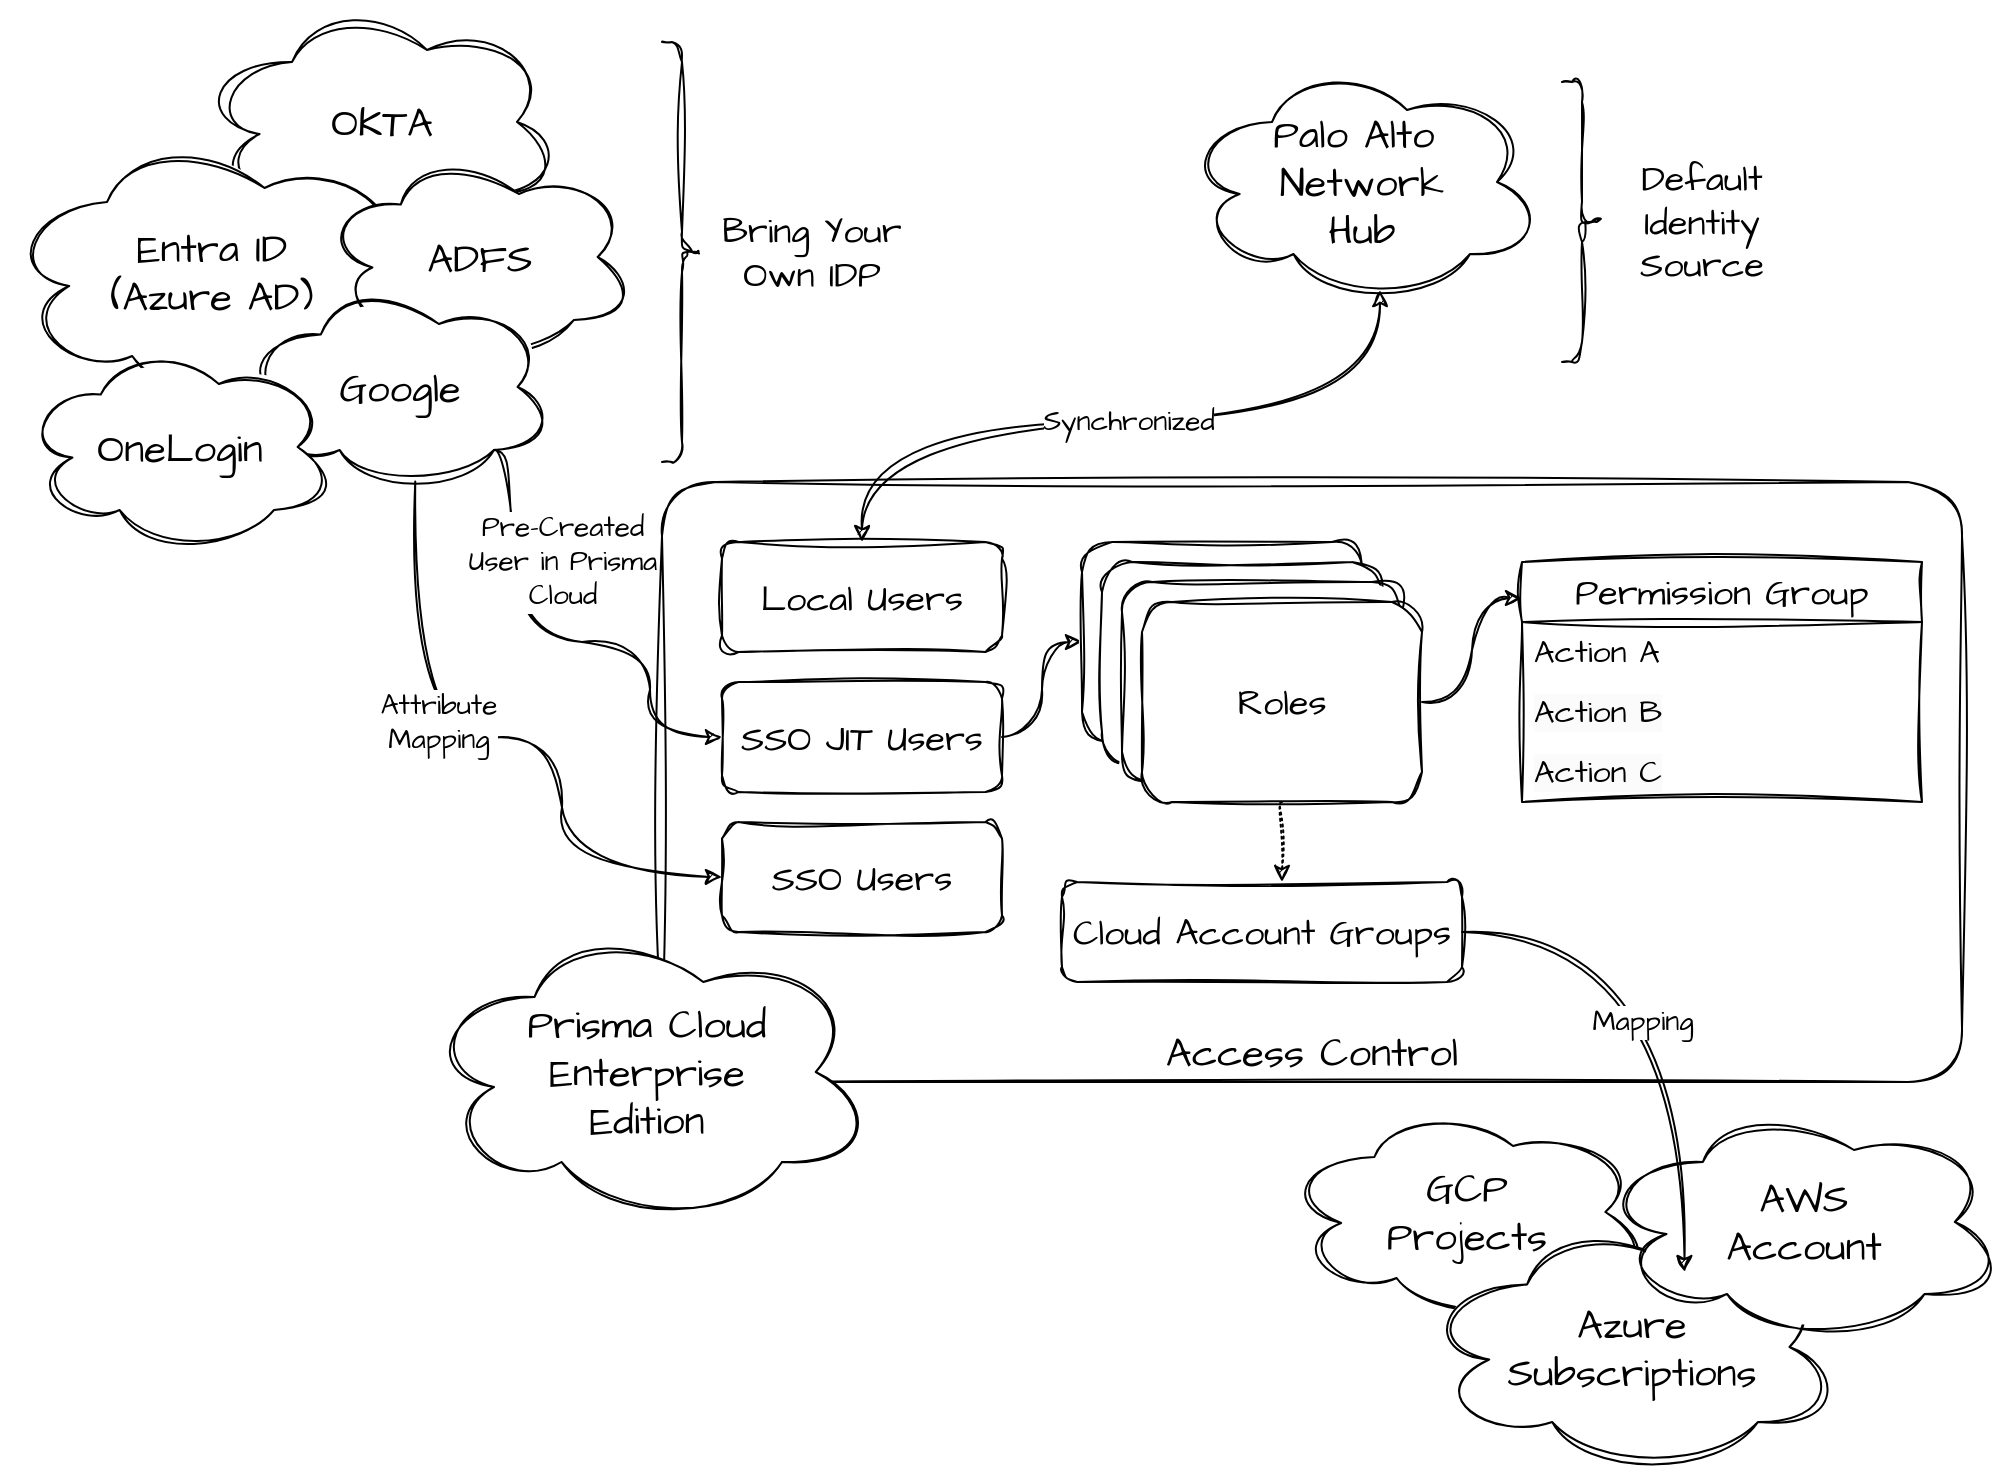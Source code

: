 <mxfile version="24.2.5" type="device" pages="5">
  <diagram name="RBAC &amp; Authentication" id="Rp-_wpgy_-VJ3sOm7C6W">
    <mxGraphModel dx="2712" dy="1002" grid="1" gridSize="10" guides="1" tooltips="1" connect="1" arrows="1" fold="1" page="1" pageScale="1" pageWidth="850" pageHeight="1100" math="0" shadow="0">
      <root>
        <mxCell id="0" />
        <mxCell id="1" parent="0" />
        <mxCell id="mSx5YfjbM0c5l3kiRtFz-34" value="GCP&lt;div&gt;Projects&lt;/div&gt;" style="ellipse;shape=cloud;whiteSpace=wrap;html=1;sketch=1;hachureGap=4;jiggle=2;curveFitting=1;fontFamily=Architects Daughter;fontSource=https%3A%2F%2Ffonts.googleapis.com%2Fcss%3Ffamily%3DArchitects%2BDaughter;fontSize=20;" vertex="1" parent="1">
          <mxGeometry x="520" y="740" width="184.8" height="110" as="geometry" />
        </mxCell>
        <mxCell id="mSx5YfjbM0c5l3kiRtFz-2" value="Palo Alto&amp;nbsp;&lt;div&gt;Network&lt;div&gt;Hub&lt;/div&gt;&lt;/div&gt;" style="ellipse;shape=cloud;whiteSpace=wrap;html=1;sketch=1;hachureGap=4;jiggle=2;curveFitting=1;fontFamily=Architects Daughter;fontSource=https%3A%2F%2Ffonts.googleapis.com%2Fcss%3Ffamily%3DArchitects%2BDaughter;fontSize=20;" vertex="1" parent="1">
          <mxGeometry x="470" y="220" width="180" height="120" as="geometry" />
        </mxCell>
        <mxCell id="mSx5YfjbM0c5l3kiRtFz-4" value="OKTA" style="ellipse;shape=cloud;whiteSpace=wrap;html=1;sketch=1;hachureGap=4;jiggle=2;curveFitting=1;fontFamily=Architects Daughter;fontSource=https%3A%2F%2Ffonts.googleapis.com%2Fcss%3Ffamily%3DArchitects%2BDaughter;fontSize=20;" vertex="1" parent="1">
          <mxGeometry x="-20" y="190" width="180" height="120" as="geometry" />
        </mxCell>
        <mxCell id="mSx5YfjbM0c5l3kiRtFz-5" value="Entra ID&lt;br&gt;(Azure AD)" style="ellipse;shape=cloud;whiteSpace=wrap;html=1;sketch=1;hachureGap=4;jiggle=2;curveFitting=1;fontFamily=Architects Daughter;fontSource=https%3A%2F%2Ffonts.googleapis.com%2Fcss%3Ffamily%3DArchitects%2BDaughter;fontSize=20;" vertex="1" parent="1">
          <mxGeometry x="-120" y="255" width="210" height="140" as="geometry" />
        </mxCell>
        <mxCell id="mSx5YfjbM0c5l3kiRtFz-6" value="ADFS" style="ellipse;shape=cloud;whiteSpace=wrap;html=1;sketch=1;hachureGap=4;jiggle=2;curveFitting=1;fontFamily=Architects Daughter;fontSource=https%3A%2F%2Ffonts.googleapis.com%2Fcss%3Ffamily%3DArchitects%2BDaughter;fontSize=20;" vertex="1" parent="1">
          <mxGeometry x="40" y="265" width="157.5" height="105" as="geometry" />
        </mxCell>
        <mxCell id="mSx5YfjbM0c5l3kiRtFz-7" value="Google" style="ellipse;shape=cloud;whiteSpace=wrap;html=1;sketch=1;hachureGap=4;jiggle=2;curveFitting=1;fontFamily=Architects Daughter;fontSource=https%3A%2F%2Ffonts.googleapis.com%2Fcss%3Ffamily%3DArchitects%2BDaughter;fontSize=20;" vertex="1" parent="1">
          <mxGeometry y="330" width="157.5" height="105" as="geometry" />
        </mxCell>
        <mxCell id="mSx5YfjbM0c5l3kiRtFz-8" value="OneLogin" style="ellipse;shape=cloud;whiteSpace=wrap;html=1;sketch=1;hachureGap=4;jiggle=2;curveFitting=1;fontFamily=Architects Daughter;fontSource=https%3A%2F%2Ffonts.googleapis.com%2Fcss%3Ffamily%3DArchitects%2BDaughter;fontSize=20;" vertex="1" parent="1">
          <mxGeometry x="-110" y="360" width="157.5" height="105" as="geometry" />
        </mxCell>
        <mxCell id="mSx5YfjbM0c5l3kiRtFz-9" value="Access Control" style="rounded=1;whiteSpace=wrap;html=1;sketch=1;hachureGap=4;jiggle=2;curveFitting=1;fontFamily=Architects Daughter;fontSource=https%3A%2F%2Ffonts.googleapis.com%2Fcss%3Ffamily%3DArchitects%2BDaughter;fontSize=20;arcSize=9;verticalAlign=bottom;" vertex="1" parent="1">
          <mxGeometry x="210" y="430" width="650" height="300" as="geometry" />
        </mxCell>
        <mxCell id="mSx5YfjbM0c5l3kiRtFz-1" value="Prisma Cloud&lt;div style=&quot;font-size: 20px;&quot;&gt;Enterprise&lt;/div&gt;&lt;div style=&quot;font-size: 20px;&quot;&gt;Edition&lt;/div&gt;" style="ellipse;shape=cloud;whiteSpace=wrap;html=1;sketch=1;hachureGap=4;jiggle=2;curveFitting=1;fontFamily=Architects Daughter;fontSource=https%3A%2F%2Ffonts.googleapis.com%2Fcss%3Ffamily%3DArchitects%2BDaughter;fontSize=20;" vertex="1" parent="1">
          <mxGeometry x="90" y="650" width="225" height="150" as="geometry" />
        </mxCell>
        <mxCell id="mSx5YfjbM0c5l3kiRtFz-10" value="Local Users" style="rounded=1;whiteSpace=wrap;html=1;sketch=1;hachureGap=4;jiggle=2;curveFitting=1;fontFamily=Architects Daughter;fontSource=https%3A%2F%2Ffonts.googleapis.com%2Fcss%3Ffamily%3DArchitects%2BDaughter;fontSize=18;" vertex="1" parent="1">
          <mxGeometry x="240" y="460" width="140" height="55" as="geometry" />
        </mxCell>
        <mxCell id="mSx5YfjbM0c5l3kiRtFz-12" value="SSO Users" style="rounded=1;whiteSpace=wrap;html=1;sketch=1;hachureGap=4;jiggle=2;curveFitting=1;fontFamily=Architects Daughter;fontSource=https%3A%2F%2Ffonts.googleapis.com%2Fcss%3Ffamily%3DArchitects%2BDaughter;fontSize=18;" vertex="1" parent="1">
          <mxGeometry x="240" y="600" width="140" height="55" as="geometry" />
        </mxCell>
        <mxCell id="mSx5YfjbM0c5l3kiRtFz-28" style="edgeStyle=orthogonalEdgeStyle;curved=1;rounded=0;sketch=1;hachureGap=4;jiggle=2;curveFitting=1;orthogonalLoop=1;jettySize=auto;html=1;exitX=1;exitY=0.5;exitDx=0;exitDy=0;entryX=0;entryY=0.5;entryDx=0;entryDy=0;strokeColor=default;align=center;verticalAlign=middle;fontFamily=Architects Daughter;fontSource=https%3A%2F%2Ffonts.googleapis.com%2Fcss%3Ffamily%3DArchitects%2BDaughter;fontSize=11;fontColor=default;labelBackgroundColor=default;endArrow=classic;" edge="1" parent="1" source="mSx5YfjbM0c5l3kiRtFz-13" target="mSx5YfjbM0c5l3kiRtFz-14">
          <mxGeometry relative="1" as="geometry" />
        </mxCell>
        <mxCell id="mSx5YfjbM0c5l3kiRtFz-13" value="SSO JIT Users" style="rounded=1;whiteSpace=wrap;html=1;sketch=1;hachureGap=4;jiggle=2;curveFitting=1;fontFamily=Architects Daughter;fontSource=https%3A%2F%2Ffonts.googleapis.com%2Fcss%3Ffamily%3DArchitects%2BDaughter;fontSize=18;" vertex="1" parent="1">
          <mxGeometry x="240" y="530" width="140" height="55" as="geometry" />
        </mxCell>
        <mxCell id="mSx5YfjbM0c5l3kiRtFz-14" value="Roles" style="rounded=1;whiteSpace=wrap;html=1;sketch=1;hachureGap=4;jiggle=2;curveFitting=1;fontFamily=Architects Daughter;fontSource=https%3A%2F%2Ffonts.googleapis.com%2Fcss%3Ffamily%3DArchitects%2BDaughter;fontSize=18;" vertex="1" parent="1">
          <mxGeometry x="420" y="460" width="140" height="100" as="geometry" />
        </mxCell>
        <mxCell id="mSx5YfjbM0c5l3kiRtFz-15" value="Roles" style="rounded=1;whiteSpace=wrap;html=1;sketch=1;hachureGap=4;jiggle=2;curveFitting=1;fontFamily=Architects Daughter;fontSource=https%3A%2F%2Ffonts.googleapis.com%2Fcss%3Ffamily%3DArchitects%2BDaughter;fontSize=18;" vertex="1" parent="1">
          <mxGeometry x="430" y="470" width="140" height="100" as="geometry" />
        </mxCell>
        <mxCell id="mSx5YfjbM0c5l3kiRtFz-16" value="Roles" style="rounded=1;whiteSpace=wrap;html=1;sketch=1;hachureGap=4;jiggle=2;curveFitting=1;fontFamily=Architects Daughter;fontSource=https%3A%2F%2Ffonts.googleapis.com%2Fcss%3Ffamily%3DArchitects%2BDaughter;fontSize=18;" vertex="1" parent="1">
          <mxGeometry x="440" y="480" width="140" height="100" as="geometry" />
        </mxCell>
        <mxCell id="mSx5YfjbM0c5l3kiRtFz-17" value="Roles" style="rounded=1;whiteSpace=wrap;html=1;sketch=1;hachureGap=4;jiggle=2;curveFitting=1;fontFamily=Architects Daughter;fontSource=https%3A%2F%2Ffonts.googleapis.com%2Fcss%3Ffamily%3DArchitects%2BDaughter;fontSize=18;" vertex="1" parent="1">
          <mxGeometry x="450" y="490" width="140" height="100" as="geometry" />
        </mxCell>
        <mxCell id="mSx5YfjbM0c5l3kiRtFz-20" value="Permission Group" style="swimlane;fontStyle=0;childLayout=stackLayout;horizontal=1;startSize=30;horizontalStack=0;resizeParent=1;resizeParentMax=0;resizeLast=0;collapsible=1;marginBottom=0;whiteSpace=wrap;html=1;sketch=1;hachureGap=4;jiggle=2;curveFitting=1;fontFamily=Architects Daughter;fontSource=https%3A%2F%2Ffonts.googleapis.com%2Fcss%3Ffamily%3DArchitects%2BDaughter;fontSize=18;" vertex="1" parent="1">
          <mxGeometry x="640" y="470" width="200" height="120" as="geometry" />
        </mxCell>
        <mxCell id="mSx5YfjbM0c5l3kiRtFz-21" value="Action A" style="text;strokeColor=none;fillColor=none;align=left;verticalAlign=middle;spacingLeft=4;spacingRight=4;overflow=hidden;points=[[0,0.5],[1,0.5]];portConstraint=eastwest;rotatable=0;whiteSpace=wrap;html=1;fontFamily=Architects Daughter;fontSource=https%3A%2F%2Ffonts.googleapis.com%2Fcss%3Ffamily%3DArchitects%2BDaughter;fontSize=16;" vertex="1" parent="mSx5YfjbM0c5l3kiRtFz-20">
          <mxGeometry y="30" width="200" height="30" as="geometry" />
        </mxCell>
        <mxCell id="mSx5YfjbM0c5l3kiRtFz-22" value="&lt;span style=&quot;color: rgb(0, 0, 0); font-family: &amp;quot;Architects Daughter&amp;quot;; font-size: 16px; font-style: normal; font-variant-ligatures: normal; font-variant-caps: normal; font-weight: 400; letter-spacing: normal; orphans: 2; text-align: left; text-indent: 0px; text-transform: none; widows: 2; word-spacing: 0px; -webkit-text-stroke-width: 0px; white-space: normal; background-color: rgb(251, 251, 251); text-decoration-thickness: initial; text-decoration-style: initial; text-decoration-color: initial; display: inline !important; float: none;&quot;&gt;Action B&lt;/span&gt;" style="text;strokeColor=none;fillColor=none;align=left;verticalAlign=middle;spacingLeft=4;spacingRight=4;overflow=hidden;points=[[0,0.5],[1,0.5]];portConstraint=eastwest;rotatable=0;whiteSpace=wrap;html=1;fontFamily=Architects Daughter;fontSource=https%3A%2F%2Ffonts.googleapis.com%2Fcss%3Ffamily%3DArchitects%2BDaughter;fontSize=16;" vertex="1" parent="mSx5YfjbM0c5l3kiRtFz-20">
          <mxGeometry y="60" width="200" height="30" as="geometry" />
        </mxCell>
        <mxCell id="mSx5YfjbM0c5l3kiRtFz-23" value="&lt;span style=&quot;color: rgb(0, 0, 0); font-family: &amp;quot;Architects Daughter&amp;quot;; font-size: 16px; font-style: normal; font-variant-ligatures: normal; font-variant-caps: normal; font-weight: 400; letter-spacing: normal; orphans: 2; text-align: left; text-indent: 0px; text-transform: none; widows: 2; word-spacing: 0px; -webkit-text-stroke-width: 0px; white-space: normal; background-color: rgb(251, 251, 251); text-decoration-thickness: initial; text-decoration-style: initial; text-decoration-color: initial; display: inline !important; float: none;&quot;&gt;Action C&lt;/span&gt;" style="text;strokeColor=none;fillColor=none;align=left;verticalAlign=middle;spacingLeft=4;spacingRight=4;overflow=hidden;points=[[0,0.5],[1,0.5]];portConstraint=eastwest;rotatable=0;whiteSpace=wrap;html=1;fontFamily=Architects Daughter;fontSource=https%3A%2F%2Ffonts.googleapis.com%2Fcss%3Ffamily%3DArchitects%2BDaughter;fontSize=16;" vertex="1" parent="mSx5YfjbM0c5l3kiRtFz-20">
          <mxGeometry y="90" width="200" height="30" as="geometry" />
        </mxCell>
        <mxCell id="mSx5YfjbM0c5l3kiRtFz-24" value="Attribute&lt;br style=&quot;font-size: 14px;&quot;&gt;Mapping" style="edgeStyle=orthogonalEdgeStyle;rounded=0;sketch=1;hachureGap=4;jiggle=2;curveFitting=1;orthogonalLoop=1;jettySize=auto;html=1;exitX=0.55;exitY=0.95;exitDx=0;exitDy=0;exitPerimeter=0;entryX=0;entryY=0.5;entryDx=0;entryDy=0;fontFamily=Architects Daughter;fontSource=https%3A%2F%2Ffonts.googleapis.com%2Fcss%3Ffamily%3DArchitects%2BDaughter;curved=1;fontSize=14;" edge="1" parent="1" source="mSx5YfjbM0c5l3kiRtFz-7" target="mSx5YfjbM0c5l3kiRtFz-12">
          <mxGeometry x="-0.205" y="8" relative="1" as="geometry">
            <Array as="points">
              <mxPoint x="87" y="558" />
              <mxPoint x="160" y="558" />
              <mxPoint x="160" y="628" />
            </Array>
            <mxPoint as="offset" />
          </mxGeometry>
        </mxCell>
        <mxCell id="mSx5YfjbM0c5l3kiRtFz-26" value="Pre-Created&lt;div style=&quot;font-size: 14px;&quot;&gt;User in Prisma&lt;/div&gt;&lt;div style=&quot;font-size: 14px;&quot;&gt;Cloud&lt;/div&gt;" style="edgeStyle=orthogonalEdgeStyle;curved=1;rounded=0;sketch=1;hachureGap=4;jiggle=2;curveFitting=1;orthogonalLoop=1;jettySize=auto;html=1;exitX=0.8;exitY=0.8;exitDx=0;exitDy=0;exitPerimeter=0;entryX=0;entryY=0.5;entryDx=0;entryDy=0;strokeColor=default;align=center;verticalAlign=middle;fontFamily=Architects Daughter;fontSource=https%3A%2F%2Ffonts.googleapis.com%2Fcss%3Ffamily%3DArchitects%2BDaughter;fontSize=14;fontColor=default;labelBackgroundColor=default;endArrow=classic;" edge="1" parent="1" source="mSx5YfjbM0c5l3kiRtFz-7" target="mSx5YfjbM0c5l3kiRtFz-13">
          <mxGeometry x="-0.487" y="24" relative="1" as="geometry">
            <Array as="points">
              <mxPoint x="136" y="510" />
              <mxPoint x="204" y="510" />
              <mxPoint x="204" y="558" />
            </Array>
            <mxPoint as="offset" />
          </mxGeometry>
        </mxCell>
        <mxCell id="mSx5YfjbM0c5l3kiRtFz-27" value="Synchronized" style="edgeStyle=orthogonalEdgeStyle;curved=1;rounded=0;sketch=1;hachureGap=4;jiggle=2;curveFitting=1;orthogonalLoop=1;jettySize=auto;html=1;exitX=0.5;exitY=0;exitDx=0;exitDy=0;entryX=0.55;entryY=0.95;entryDx=0;entryDy=0;entryPerimeter=0;strokeColor=default;align=center;verticalAlign=middle;fontFamily=Architects Daughter;fontSource=https%3A%2F%2Ffonts.googleapis.com%2Fcss%3Ffamily%3DArchitects%2BDaughter;fontSize=14;fontColor=default;labelBackgroundColor=default;endArrow=classic;startArrow=classic;startFill=1;" edge="1" parent="1" source="mSx5YfjbM0c5l3kiRtFz-10" target="mSx5YfjbM0c5l3kiRtFz-2">
          <mxGeometry relative="1" as="geometry" />
        </mxCell>
        <mxCell id="mSx5YfjbM0c5l3kiRtFz-29" style="edgeStyle=orthogonalEdgeStyle;curved=1;rounded=0;sketch=1;hachureGap=4;jiggle=2;curveFitting=1;orthogonalLoop=1;jettySize=auto;html=1;exitX=1;exitY=0.5;exitDx=0;exitDy=0;entryX=0;entryY=0.15;entryDx=0;entryDy=0;entryPerimeter=0;strokeColor=default;align=center;verticalAlign=middle;fontFamily=Architects Daughter;fontSource=https%3A%2F%2Ffonts.googleapis.com%2Fcss%3Ffamily%3DArchitects%2BDaughter;fontSize=11;fontColor=default;labelBackgroundColor=default;endArrow=classic;" edge="1" parent="1" source="mSx5YfjbM0c5l3kiRtFz-17" target="mSx5YfjbM0c5l3kiRtFz-20">
          <mxGeometry relative="1" as="geometry" />
        </mxCell>
        <mxCell id="mSx5YfjbM0c5l3kiRtFz-30" value="Cloud Account Groups" style="rounded=1;whiteSpace=wrap;html=1;sketch=1;hachureGap=4;jiggle=2;curveFitting=1;fontFamily=Architects Daughter;fontSource=https%3A%2F%2Ffonts.googleapis.com%2Fcss%3Ffamily%3DArchitects%2BDaughter;fontSize=18;" vertex="1" parent="1">
          <mxGeometry x="410" y="630" width="200" height="50" as="geometry" />
        </mxCell>
        <mxCell id="mSx5YfjbM0c5l3kiRtFz-31" style="edgeStyle=orthogonalEdgeStyle;curved=1;rounded=0;sketch=1;hachureGap=4;jiggle=2;curveFitting=1;orthogonalLoop=1;jettySize=auto;html=1;exitX=0.5;exitY=1;exitDx=0;exitDy=0;entryX=0.55;entryY=0;entryDx=0;entryDy=0;entryPerimeter=0;strokeColor=default;align=center;verticalAlign=middle;fontFamily=Architects Daughter;fontSource=https%3A%2F%2Ffonts.googleapis.com%2Fcss%3Ffamily%3DArchitects%2BDaughter;fontSize=11;fontColor=default;labelBackgroundColor=default;endArrow=classic;dashed=1;dashPattern=1 2;" edge="1" parent="1" source="mSx5YfjbM0c5l3kiRtFz-17" target="mSx5YfjbM0c5l3kiRtFz-30">
          <mxGeometry relative="1" as="geometry" />
        </mxCell>
        <mxCell id="mSx5YfjbM0c5l3kiRtFz-32" value="Azure&lt;div&gt;Subscriptions&lt;/div&gt;" style="ellipse;shape=cloud;whiteSpace=wrap;html=1;sketch=1;hachureGap=4;jiggle=2;curveFitting=1;fontFamily=Architects Daughter;fontSource=https%3A%2F%2Ffonts.googleapis.com%2Fcss%3Ffamily%3DArchitects%2BDaughter;fontSize=20;" vertex="1" parent="1">
          <mxGeometry x="590" y="800" width="210" height="125" as="geometry" />
        </mxCell>
        <mxCell id="mSx5YfjbM0c5l3kiRtFz-33" value="AWS&lt;div&gt;Account&lt;/div&gt;" style="ellipse;shape=cloud;whiteSpace=wrap;html=1;sketch=1;hachureGap=4;jiggle=2;curveFitting=1;fontFamily=Architects Daughter;fontSource=https%3A%2F%2Ffonts.googleapis.com%2Fcss%3Ffamily%3DArchitects%2BDaughter;fontSize=20;" vertex="1" parent="1">
          <mxGeometry x="680" y="740" width="201.6" height="120" as="geometry" />
        </mxCell>
        <mxCell id="mSx5YfjbM0c5l3kiRtFz-35" value="Mapping" style="edgeStyle=orthogonalEdgeStyle;curved=1;rounded=0;sketch=1;hachureGap=4;jiggle=2;curveFitting=1;orthogonalLoop=1;jettySize=auto;html=1;exitX=1;exitY=0.5;exitDx=0;exitDy=0;entryX=0.625;entryY=0.2;entryDx=0;entryDy=0;entryPerimeter=0;strokeColor=default;align=center;verticalAlign=middle;fontFamily=Architects Daughter;fontSource=https%3A%2F%2Ffonts.googleapis.com%2Fcss%3Ffamily%3DArchitects%2BDaughter;fontSize=14;fontColor=default;labelBackgroundColor=default;endArrow=classic;" edge="1" parent="1" source="mSx5YfjbM0c5l3kiRtFz-30" target="mSx5YfjbM0c5l3kiRtFz-32">
          <mxGeometry x="0.111" y="-21" relative="1" as="geometry">
            <mxPoint as="offset" />
          </mxGeometry>
        </mxCell>
        <mxCell id="mSx5YfjbM0c5l3kiRtFz-39" value="" style="shape=curlyBracket;whiteSpace=wrap;html=1;rounded=1;labelPosition=left;verticalLabelPosition=middle;align=right;verticalAlign=middle;sketch=1;hachureGap=4;jiggle=2;curveFitting=1;fontFamily=Architects Daughter;fontSource=https%3A%2F%2Ffonts.googleapis.com%2Fcss%3Ffamily%3DArchitects%2BDaughter;fontSize=11;fontColor=default;labelBackgroundColor=default;flipH=1;" vertex="1" parent="1">
          <mxGeometry x="210" y="210" width="20" height="210" as="geometry" />
        </mxCell>
        <mxCell id="mSx5YfjbM0c5l3kiRtFz-40" value="Bring Your Own IDP" style="text;html=1;align=center;verticalAlign=middle;whiteSpace=wrap;rounded=0;fontFamily=Architects Daughter;fontSource=https%3A%2F%2Ffonts.googleapis.com%2Fcss%3Ffamily%3DArchitects%2BDaughter;fontSize=18;fontColor=default;labelBackgroundColor=default;" vertex="1" parent="1">
          <mxGeometry x="230" y="300" width="110" height="30" as="geometry" />
        </mxCell>
        <mxCell id="mSx5YfjbM0c5l3kiRtFz-41" value="" style="shape=curlyBracket;whiteSpace=wrap;html=1;rounded=1;labelPosition=left;verticalLabelPosition=middle;align=right;verticalAlign=middle;sketch=1;hachureGap=4;jiggle=2;curveFitting=1;fontFamily=Architects Daughter;fontSource=https%3A%2F%2Ffonts.googleapis.com%2Fcss%3Ffamily%3DArchitects%2BDaughter;fontSize=11;fontColor=default;labelBackgroundColor=default;flipH=1;" vertex="1" parent="1">
          <mxGeometry x="660" y="230" width="20" height="140" as="geometry" />
        </mxCell>
        <mxCell id="mSx5YfjbM0c5l3kiRtFz-42" value="Default&lt;div&gt;Identity Source&lt;/div&gt;" style="text;html=1;align=center;verticalAlign=middle;whiteSpace=wrap;rounded=0;fontFamily=Architects Daughter;fontSource=https%3A%2F%2Ffonts.googleapis.com%2Fcss%3Ffamily%3DArchitects%2BDaughter;fontSize=18;fontColor=default;labelBackgroundColor=default;" vertex="1" parent="1">
          <mxGeometry x="690" y="285" width="80" height="30" as="geometry" />
        </mxCell>
      </root>
    </mxGraphModel>
  </diagram>
  <diagram id="pPVoSKfZuWwOrFtyDu3s" name="Cloud Provider &amp; Account Group">
    <mxGraphModel dx="1676" dy="902" grid="1" gridSize="10" guides="1" tooltips="1" connect="1" arrows="1" fold="1" page="1" pageScale="1" pageWidth="850" pageHeight="1100" math="0" shadow="0">
      <root>
        <mxCell id="0" />
        <mxCell id="1" parent="0" />
        <mxCell id="liAeGWDjnCEfxS7eoC8a-13" value="GitLab" style="shape=cylinder3;whiteSpace=wrap;html=1;boundedLbl=1;backgroundOutline=1;size=15;sketch=1;hachureGap=4;jiggle=2;curveFitting=1;fontFamily=Architects Daughter;fontSource=https%3A%2F%2Ffonts.googleapis.com%2Fcss%3Ffamily%3DArchitects%2BDaughter;fontSize=20;fontColor=default;labelBackgroundColor=default;" vertex="1" parent="1">
          <mxGeometry x="920" y="360" width="100" height="80" as="geometry" />
        </mxCell>
        <mxCell id="liAeGWDjnCEfxS7eoC8a-5" value="Providers" style="rounded=1;whiteSpace=wrap;html=1;sketch=1;hachureGap=4;jiggle=2;curveFitting=1;fontFamily=Architects Daughter;fontSource=https%3A%2F%2Ffonts.googleapis.com%2Fcss%3Ffamily%3DArchitects%2BDaughter;fontSize=20;arcSize=9;verticalAlign=bottom;" vertex="1" parent="1">
          <mxGeometry x="610" y="250" width="280" height="300" as="geometry" />
        </mxCell>
        <mxCell id="kgV5xW7noSZz7DUG8tYX-1" value="GCP&lt;div&gt;Projects&lt;/div&gt;" style="ellipse;shape=cloud;whiteSpace=wrap;html=1;sketch=1;hachureGap=4;jiggle=2;curveFitting=1;fontFamily=Architects Daughter;fontSource=https%3A%2F%2Ffonts.googleapis.com%2Fcss%3Ffamily%3DArchitects%2BDaughter;fontSize=20;" vertex="1" parent="1">
          <mxGeometry x="600" y="20" width="184.8" height="110" as="geometry" />
        </mxCell>
        <mxCell id="kgV5xW7noSZz7DUG8tYX-2" value="Access Control" style="rounded=1;whiteSpace=wrap;html=1;sketch=1;hachureGap=4;jiggle=2;curveFitting=1;fontFamily=Architects Daughter;fontSource=https%3A%2F%2Ffonts.googleapis.com%2Fcss%3Ffamily%3DArchitects%2BDaughter;fontSize=20;arcSize=9;verticalAlign=bottom;" vertex="1" parent="1">
          <mxGeometry x="180" y="250" width="410" height="300" as="geometry" />
        </mxCell>
        <mxCell id="kgV5xW7noSZz7DUG8tYX-3" value="Prisma Cloud&lt;div style=&quot;font-size: 20px;&quot;&gt;Enterprise&lt;/div&gt;&lt;div style=&quot;font-size: 20px;&quot;&gt;Edition&lt;/div&gt;" style="ellipse;shape=cloud;whiteSpace=wrap;html=1;sketch=1;hachureGap=4;jiggle=2;curveFitting=1;fontFamily=Architects Daughter;fontSource=https%3A%2F%2Ffonts.googleapis.com%2Fcss%3Ffamily%3DArchitects%2BDaughter;fontSize=20;" vertex="1" parent="1">
          <mxGeometry x="480" y="510" width="225" height="150" as="geometry" />
        </mxCell>
        <mxCell id="kgV5xW7noSZz7DUG8tYX-6" style="edgeStyle=orthogonalEdgeStyle;curved=1;rounded=0;sketch=1;hachureGap=4;jiggle=2;curveFitting=1;orthogonalLoop=1;jettySize=auto;html=1;exitX=1;exitY=0.5;exitDx=0;exitDy=0;entryX=0;entryY=0.5;entryDx=0;entryDy=0;strokeColor=default;align=center;verticalAlign=middle;fontFamily=Architects Daughter;fontSource=https%3A%2F%2Ffonts.googleapis.com%2Fcss%3Ffamily%3DArchitects%2BDaughter;fontSize=11;fontColor=default;labelBackgroundColor=default;endArrow=classic;" edge="1" parent="1" source="kgV5xW7noSZz7DUG8tYX-7" target="kgV5xW7noSZz7DUG8tYX-8">
          <mxGeometry relative="1" as="geometry" />
        </mxCell>
        <mxCell id="kgV5xW7noSZz7DUG8tYX-7" value="Users" style="rounded=1;whiteSpace=wrap;html=1;sketch=1;hachureGap=4;jiggle=2;curveFitting=1;fontFamily=Architects Daughter;fontSource=https%3A%2F%2Ffonts.googleapis.com%2Fcss%3Ffamily%3DArchitects%2BDaughter;fontSize=18;" vertex="1" parent="1">
          <mxGeometry x="200" y="302.5" width="140" height="55" as="geometry" />
        </mxCell>
        <mxCell id="kgV5xW7noSZz7DUG8tYX-8" value="Roles" style="rounded=1;whiteSpace=wrap;html=1;sketch=1;hachureGap=4;jiggle=2;curveFitting=1;fontFamily=Architects Daughter;fontSource=https%3A%2F%2Ffonts.googleapis.com%2Fcss%3Ffamily%3DArchitects%2BDaughter;fontSize=18;" vertex="1" parent="1">
          <mxGeometry x="380" y="280" width="140" height="100" as="geometry" />
        </mxCell>
        <mxCell id="kgV5xW7noSZz7DUG8tYX-9" value="Roles" style="rounded=1;whiteSpace=wrap;html=1;sketch=1;hachureGap=4;jiggle=2;curveFitting=1;fontFamily=Architects Daughter;fontSource=https%3A%2F%2Ffonts.googleapis.com%2Fcss%3Ffamily%3DArchitects%2BDaughter;fontSize=18;" vertex="1" parent="1">
          <mxGeometry x="390" y="290" width="140" height="100" as="geometry" />
        </mxCell>
        <mxCell id="kgV5xW7noSZz7DUG8tYX-10" value="Roles" style="rounded=1;whiteSpace=wrap;html=1;sketch=1;hachureGap=4;jiggle=2;curveFitting=1;fontFamily=Architects Daughter;fontSource=https%3A%2F%2Ffonts.googleapis.com%2Fcss%3Ffamily%3DArchitects%2BDaughter;fontSize=18;" vertex="1" parent="1">
          <mxGeometry x="400" y="300" width="140" height="100" as="geometry" />
        </mxCell>
        <mxCell id="liAeGWDjnCEfxS7eoC8a-24" style="edgeStyle=orthogonalEdgeStyle;curved=1;rounded=0;hachureGap=4;orthogonalLoop=1;jettySize=auto;html=1;entryX=0;entryY=0.5;entryDx=0;entryDy=0;strokeColor=default;align=center;verticalAlign=middle;fontFamily=Architects Daughter;fontSource=https%3A%2F%2Ffonts.googleapis.com%2Fcss%3Ffamily%3DArchitects%2BDaughter;fontSize=11;fontColor=default;labelBackgroundColor=default;endArrow=classic;dashed=1;strokeWidth=2;" edge="1" parent="1" source="kgV5xW7noSZz7DUG8tYX-11" target="liAeGWDjnCEfxS7eoC8a-7">
          <mxGeometry relative="1" as="geometry" />
        </mxCell>
        <mxCell id="kgV5xW7noSZz7DUG8tYX-11" value="Roles" style="rounded=1;whiteSpace=wrap;html=1;sketch=1;hachureGap=4;jiggle=2;curveFitting=1;fontFamily=Architects Daughter;fontSource=https%3A%2F%2Ffonts.googleapis.com%2Fcss%3Ffamily%3DArchitects%2BDaughter;fontSize=18;" vertex="1" parent="1">
          <mxGeometry x="410" y="310" width="140" height="100" as="geometry" />
        </mxCell>
        <mxCell id="liAeGWDjnCEfxS7eoC8a-23" style="edgeStyle=orthogonalEdgeStyle;curved=1;rounded=0;sketch=1;hachureGap=4;jiggle=2;curveFitting=1;orthogonalLoop=1;jettySize=auto;html=1;exitX=1;exitY=0.5;exitDx=0;exitDy=0;entryX=0;entryY=0.5;entryDx=0;entryDy=0;strokeColor=default;align=center;verticalAlign=middle;fontFamily=Architects Daughter;fontSource=https%3A%2F%2Ffonts.googleapis.com%2Fcss%3Ffamily%3DArchitects%2BDaughter;fontSize=11;fontColor=default;labelBackgroundColor=default;endArrow=classic;" edge="1" parent="1" source="kgV5xW7noSZz7DUG8tYX-17" target="liAeGWDjnCEfxS7eoC8a-3">
          <mxGeometry relative="1" as="geometry" />
        </mxCell>
        <mxCell id="kgV5xW7noSZz7DUG8tYX-17" value="Cloud Account Groups" style="rounded=1;whiteSpace=wrap;html=1;sketch=1;hachureGap=4;jiggle=2;curveFitting=1;fontFamily=Architects Daughter;fontSource=https%3A%2F%2Ffonts.googleapis.com%2Fcss%3Ffamily%3DArchitects%2BDaughter;fontSize=18;" vertex="1" parent="1">
          <mxGeometry x="370" y="450" width="200" height="50" as="geometry" />
        </mxCell>
        <mxCell id="kgV5xW7noSZz7DUG8tYX-18" style="edgeStyle=orthogonalEdgeStyle;curved=1;rounded=0;sketch=1;hachureGap=4;jiggle=2;curveFitting=1;orthogonalLoop=1;jettySize=auto;html=1;exitX=0.5;exitY=1;exitDx=0;exitDy=0;entryX=0.55;entryY=0;entryDx=0;entryDy=0;entryPerimeter=0;strokeColor=default;align=center;verticalAlign=middle;fontFamily=Architects Daughter;fontSource=https%3A%2F%2Ffonts.googleapis.com%2Fcss%3Ffamily%3DArchitects%2BDaughter;fontSize=11;fontColor=default;labelBackgroundColor=default;endArrow=classic;dashed=1;dashPattern=1 2;" edge="1" parent="1" source="kgV5xW7noSZz7DUG8tYX-11" target="kgV5xW7noSZz7DUG8tYX-17">
          <mxGeometry relative="1" as="geometry" />
        </mxCell>
        <mxCell id="kgV5xW7noSZz7DUG8tYX-19" value="Azure&lt;div&gt;Subscriptions&lt;/div&gt;" style="ellipse;shape=cloud;whiteSpace=wrap;html=1;sketch=1;hachureGap=4;jiggle=2;curveFitting=1;fontFamily=Architects Daughter;fontSource=https%3A%2F%2Ffonts.googleapis.com%2Fcss%3Ffamily%3DArchitects%2BDaughter;fontSize=20;" vertex="1" parent="1">
          <mxGeometry x="670" y="80" width="210" height="125" as="geometry" />
        </mxCell>
        <mxCell id="kgV5xW7noSZz7DUG8tYX-20" value="AWS&lt;div&gt;Account&lt;/div&gt;" style="ellipse;shape=cloud;whiteSpace=wrap;html=1;sketch=1;hachureGap=4;jiggle=2;curveFitting=1;fontFamily=Architects Daughter;fontSource=https%3A%2F%2Ffonts.googleapis.com%2Fcss%3Ffamily%3DArchitects%2BDaughter;fontSize=20;" vertex="1" parent="1">
          <mxGeometry x="760" y="20" width="201.6" height="120" as="geometry" />
        </mxCell>
        <mxCell id="liAeGWDjnCEfxS7eoC8a-3" value="Cloud Accounts" style="rounded=1;whiteSpace=wrap;html=1;sketch=1;hachureGap=4;jiggle=2;curveFitting=1;fontFamily=Architects Daughter;fontSource=https%3A%2F%2Ffonts.googleapis.com%2Fcss%3Ffamily%3DArchitects%2BDaughter;fontSize=18;" vertex="1" parent="1">
          <mxGeometry x="650" y="280" width="200" height="50" as="geometry" />
        </mxCell>
        <mxCell id="liAeGWDjnCEfxS7eoC8a-6" value="Cloud Accounts" style="rounded=1;whiteSpace=wrap;html=1;sketch=1;hachureGap=4;jiggle=2;curveFitting=1;fontFamily=Architects Daughter;fontSource=https%3A%2F%2Ffonts.googleapis.com%2Fcss%3Ffamily%3DArchitects%2BDaughter;fontSize=18;" vertex="1" parent="1">
          <mxGeometry x="660" y="290" width="200" height="50" as="geometry" />
        </mxCell>
        <mxCell id="liAeGWDjnCEfxS7eoC8a-7" value="Repo" style="rounded=1;whiteSpace=wrap;html=1;sketch=1;hachureGap=4;jiggle=2;curveFitting=1;fontFamily=Architects Daughter;fontSource=https%3A%2F%2Ffonts.googleapis.com%2Fcss%3Ffamily%3DArchitects%2BDaughter;fontSize=18;" vertex="1" parent="1">
          <mxGeometry x="650" y="375" width="200" height="50" as="geometry" />
        </mxCell>
        <mxCell id="liAeGWDjnCEfxS7eoC8a-8" value="K8s Satellite" style="rounded=1;whiteSpace=wrap;html=1;sketch=1;hachureGap=4;jiggle=2;curveFitting=1;fontFamily=Architects Daughter;fontSource=https%3A%2F%2Ffonts.googleapis.com%2Fcss%3Ffamily%3DArchitects%2BDaughter;fontSize=18;" vertex="1" parent="1">
          <mxGeometry x="650" y="450" width="200" height="50" as="geometry" />
        </mxCell>
        <mxCell id="liAeGWDjnCEfxS7eoC8a-9" value="Github" style="shape=cylinder3;whiteSpace=wrap;html=1;boundedLbl=1;backgroundOutline=1;size=15;sketch=1;hachureGap=4;jiggle=2;curveFitting=1;fontFamily=Architects Daughter;fontSource=https%3A%2F%2Ffonts.googleapis.com%2Fcss%3Ffamily%3DArchitects%2BDaughter;fontSize=20;fontColor=default;labelBackgroundColor=default;" vertex="1" parent="1">
          <mxGeometry x="920" y="295" width="100" height="80" as="geometry" />
        </mxCell>
        <mxCell id="liAeGWDjnCEfxS7eoC8a-11" style="edgeStyle=orthogonalEdgeStyle;curved=1;rounded=0;sketch=1;hachureGap=4;jiggle=2;curveFitting=1;orthogonalLoop=1;jettySize=auto;html=1;exitX=0.25;exitY=0;exitDx=0;exitDy=0;entryX=0.31;entryY=0.8;entryDx=0;entryDy=0;entryPerimeter=0;strokeColor=default;align=center;verticalAlign=middle;fontFamily=Architects Daughter;fontSource=https%3A%2F%2Ffonts.googleapis.com%2Fcss%3Ffamily%3DArchitects%2BDaughter;fontSize=11;fontColor=default;labelBackgroundColor=default;endArrow=classic;" edge="1" parent="1" source="liAeGWDjnCEfxS7eoC8a-3" target="kgV5xW7noSZz7DUG8tYX-1">
          <mxGeometry relative="1" as="geometry" />
        </mxCell>
        <mxCell id="liAeGWDjnCEfxS7eoC8a-12" style="edgeStyle=orthogonalEdgeStyle;curved=1;rounded=0;sketch=1;hachureGap=4;jiggle=2;curveFitting=1;orthogonalLoop=1;jettySize=auto;html=1;exitX=0.75;exitY=0;exitDx=0;exitDy=0;entryX=0.8;entryY=0.8;entryDx=0;entryDy=0;entryPerimeter=0;strokeColor=default;align=center;verticalAlign=middle;fontFamily=Architects Daughter;fontSource=https%3A%2F%2Ffonts.googleapis.com%2Fcss%3Ffamily%3DArchitects%2BDaughter;fontSize=11;fontColor=default;labelBackgroundColor=default;endArrow=classic;" edge="1" parent="1" source="liAeGWDjnCEfxS7eoC8a-6" target="kgV5xW7noSZz7DUG8tYX-19">
          <mxGeometry relative="1" as="geometry" />
        </mxCell>
        <mxCell id="liAeGWDjnCEfxS7eoC8a-14" value="BitBucket" style="shape=cylinder3;whiteSpace=wrap;html=1;boundedLbl=1;backgroundOutline=1;size=15;sketch=1;hachureGap=4;jiggle=2;curveFitting=1;fontFamily=Architects Daughter;fontSource=https%3A%2F%2Ffonts.googleapis.com%2Fcss%3Ffamily%3DArchitects%2BDaughter;fontSize=20;fontColor=default;labelBackgroundColor=default;" vertex="1" parent="1">
          <mxGeometry x="1010" y="330" width="120" height="80" as="geometry" />
        </mxCell>
        <mxCell id="liAeGWDjnCEfxS7eoC8a-15" style="edgeStyle=orthogonalEdgeStyle;curved=1;rounded=0;sketch=1;hachureGap=4;jiggle=2;curveFitting=1;orthogonalLoop=1;jettySize=auto;html=1;exitX=1;exitY=0.5;exitDx=0;exitDy=0;entryX=0;entryY=0;entryDx=0;entryDy=52.5;entryPerimeter=0;strokeColor=default;align=center;verticalAlign=middle;fontFamily=Architects Daughter;fontSource=https%3A%2F%2Ffonts.googleapis.com%2Fcss%3Ffamily%3DArchitects%2BDaughter;fontSize=11;fontColor=default;labelBackgroundColor=default;endArrow=classic;" edge="1" parent="1" source="liAeGWDjnCEfxS7eoC8a-7" target="liAeGWDjnCEfxS7eoC8a-9">
          <mxGeometry relative="1" as="geometry" />
        </mxCell>
        <mxCell id="liAeGWDjnCEfxS7eoC8a-16" value="OCI" style="ellipse;shape=cloud;whiteSpace=wrap;html=1;sketch=1;hachureGap=4;jiggle=2;curveFitting=1;fontFamily=Architects Daughter;fontSource=https%3A%2F%2Ffonts.googleapis.com%2Fcss%3Ffamily%3DArchitects%2BDaughter;fontSize=20;" vertex="1" parent="1">
          <mxGeometry x="840" y="110" width="111.6" height="80" as="geometry" />
        </mxCell>
        <mxCell id="liAeGWDjnCEfxS7eoC8a-17" value="AliCloud" style="ellipse;shape=cloud;whiteSpace=wrap;html=1;sketch=1;hachureGap=4;jiggle=2;curveFitting=1;fontFamily=Architects Daughter;fontSource=https%3A%2F%2Ffonts.googleapis.com%2Fcss%3Ffamily%3DArchitects%2BDaughter;fontSize=20;" vertex="1" parent="1">
          <mxGeometry x="898.4" y="70" width="111.6" height="80" as="geometry" />
        </mxCell>
        <mxCell id="liAeGWDjnCEfxS7eoC8a-18" value="Azure&lt;div&gt;Repo&lt;/div&gt;" style="shape=cylinder3;whiteSpace=wrap;html=1;boundedLbl=1;backgroundOutline=1;size=15;sketch=1;hachureGap=4;jiggle=2;curveFitting=1;fontFamily=Architects Daughter;fontSource=https%3A%2F%2Ffonts.googleapis.com%2Fcss%3Ffamily%3DArchitects%2BDaughter;fontSize=20;fontColor=default;labelBackgroundColor=default;" vertex="1" parent="1">
          <mxGeometry x="1010" y="250" width="120" height="95" as="geometry" />
        </mxCell>
        <mxCell id="liAeGWDjnCEfxS7eoC8a-20" value="" style="image;sketch=0;aspect=fixed;html=1;points=[];align=center;fontSize=12;image=img/lib/mscae/Kubernetes.svg;hachureGap=4;jiggle=2;curveFitting=1;fontFamily=Architects Daughter;fontSource=https%3A%2F%2Ffonts.googleapis.com%2Fcss%3Ffamily%3DArchitects%2BDaughter;fontColor=default;labelBackgroundColor=default;" vertex="1" parent="1">
          <mxGeometry x="940" y="470" width="60.42" height="58" as="geometry" />
        </mxCell>
        <mxCell id="liAeGWDjnCEfxS7eoC8a-21" style="edgeStyle=orthogonalEdgeStyle;curved=1;rounded=0;sketch=1;hachureGap=4;jiggle=2;curveFitting=1;orthogonalLoop=1;jettySize=auto;html=1;exitX=1;exitY=0.5;exitDx=0;exitDy=0;entryX=0.016;entryY=0.479;entryDx=0;entryDy=0;entryPerimeter=0;strokeColor=default;align=center;verticalAlign=middle;fontFamily=Architects Daughter;fontSource=https%3A%2F%2Ffonts.googleapis.com%2Fcss%3Ffamily%3DArchitects%2BDaughter;fontSize=11;fontColor=default;labelBackgroundColor=default;endArrow=classic;" edge="1" parent="1" source="liAeGWDjnCEfxS7eoC8a-8" target="liAeGWDjnCEfxS7eoC8a-20">
          <mxGeometry relative="1" as="geometry" />
        </mxCell>
      </root>
    </mxGraphModel>
  </diagram>
  <diagram id="9UDtviPZJUmzN_ywQG_Y" name="Cloud Policies &amp; Compliance Standards">
    <mxGraphModel dx="1676" dy="902" grid="1" gridSize="10" guides="1" tooltips="1" connect="1" arrows="1" fold="1" page="1" pageScale="1" pageWidth="850" pageHeight="1100" math="0" shadow="0">
      <root>
        <mxCell id="0" />
        <mxCell id="1" parent="0" />
        <mxCell id="MX_WtHoPTF5wKk7rjy7P-1" value="Cloud Policies" style="rounded=1;whiteSpace=wrap;html=1;sketch=1;hachureGap=4;jiggle=2;curveFitting=1;fontFamily=Architects Daughter;fontSource=https%3A%2F%2Ffonts.googleapis.com%2Fcss%3Ffamily%3DArchitects%2BDaughter;fontSize=20;fontColor=default;labelBackgroundColor=default;arcSize=6;verticalAlign=bottom;" vertex="1" parent="1">
          <mxGeometry x="130" y="330" width="1030" height="530" as="geometry" />
        </mxCell>
        <mxCell id="MX_WtHoPTF5wKk7rjy7P-2" value="Prisma Cloud&lt;div style=&quot;font-size: 20px;&quot;&gt;Enterprise&lt;/div&gt;&lt;div style=&quot;font-size: 20px;&quot;&gt;Edition&lt;/div&gt;" style="ellipse;shape=cloud;whiteSpace=wrap;html=1;sketch=1;hachureGap=4;jiggle=2;curveFitting=1;fontFamily=Architects Daughter;fontSource=https%3A%2F%2Ffonts.googleapis.com%2Fcss%3Ffamily%3DArchitects%2BDaughter;fontSize=20;" vertex="1" parent="1">
          <mxGeometry x="60" y="740" width="225" height="150" as="geometry" />
        </mxCell>
        <mxCell id="jwsog8cn57Tw8OO-lOBE-3" value="Severity" style="swimlane;fontStyle=0;childLayout=stackLayout;horizontal=1;startSize=30;horizontalStack=0;resizeParent=1;resizeParentMax=0;resizeLast=0;collapsible=1;marginBottom=0;whiteSpace=wrap;html=1;sketch=1;hachureGap=4;jiggle=2;curveFitting=1;fontFamily=Architects Daughter;fontSource=https%3A%2F%2Ffonts.googleapis.com%2Fcss%3Ffamily%3DArchitects%2BDaughter;fontSize=18;fontColor=default;labelBackgroundColor=default;" vertex="1" parent="1">
          <mxGeometry x="150" y="360" width="140" height="180" as="geometry" />
        </mxCell>
        <mxCell id="jwsog8cn57Tw8OO-lOBE-4" value="Critical" style="text;strokeColor=none;fillColor=none;align=left;verticalAlign=middle;spacingLeft=4;spacingRight=4;overflow=hidden;points=[[0,0.5],[1,0.5]];portConstraint=eastwest;rotatable=0;whiteSpace=wrap;html=1;fontFamily=Architects Daughter;fontSource=https%3A%2F%2Ffonts.googleapis.com%2Fcss%3Ffamily%3DArchitects%2BDaughter;fontSize=18;fontColor=default;labelBackgroundColor=default;" vertex="1" parent="jwsog8cn57Tw8OO-lOBE-3">
          <mxGeometry y="30" width="140" height="30" as="geometry" />
        </mxCell>
        <mxCell id="jwsog8cn57Tw8OO-lOBE-5" value="High" style="text;strokeColor=none;fillColor=none;align=left;verticalAlign=middle;spacingLeft=4;spacingRight=4;overflow=hidden;points=[[0,0.5],[1,0.5]];portConstraint=eastwest;rotatable=0;whiteSpace=wrap;html=1;fontFamily=Architects Daughter;fontSource=https%3A%2F%2Ffonts.googleapis.com%2Fcss%3Ffamily%3DArchitects%2BDaughter;fontSize=18;fontColor=default;labelBackgroundColor=default;" vertex="1" parent="jwsog8cn57Tw8OO-lOBE-3">
          <mxGeometry y="60" width="140" height="30" as="geometry" />
        </mxCell>
        <mxCell id="jwsog8cn57Tw8OO-lOBE-6" value="Medium" style="text;strokeColor=none;fillColor=none;align=left;verticalAlign=middle;spacingLeft=4;spacingRight=4;overflow=hidden;points=[[0,0.5],[1,0.5]];portConstraint=eastwest;rotatable=0;whiteSpace=wrap;html=1;fontFamily=Architects Daughter;fontSource=https%3A%2F%2Ffonts.googleapis.com%2Fcss%3Ffamily%3DArchitects%2BDaughter;fontSize=18;fontColor=default;labelBackgroundColor=default;" vertex="1" parent="jwsog8cn57Tw8OO-lOBE-3">
          <mxGeometry y="90" width="140" height="30" as="geometry" />
        </mxCell>
        <mxCell id="jwsog8cn57Tw8OO-lOBE-9" value="Low" style="text;strokeColor=none;fillColor=none;align=left;verticalAlign=middle;spacingLeft=4;spacingRight=4;overflow=hidden;points=[[0,0.5],[1,0.5]];portConstraint=eastwest;rotatable=0;whiteSpace=wrap;html=1;fontFamily=Architects Daughter;fontSource=https%3A%2F%2Ffonts.googleapis.com%2Fcss%3Ffamily%3DArchitects%2BDaughter;fontSize=18;fontColor=default;labelBackgroundColor=default;" vertex="1" parent="jwsog8cn57Tw8OO-lOBE-3">
          <mxGeometry y="120" width="140" height="30" as="geometry" />
        </mxCell>
        <mxCell id="jwsog8cn57Tw8OO-lOBE-8" value="Informational" style="text;strokeColor=none;fillColor=none;align=left;verticalAlign=middle;spacingLeft=4;spacingRight=4;overflow=hidden;points=[[0,0.5],[1,0.5]];portConstraint=eastwest;rotatable=0;whiteSpace=wrap;html=1;fontFamily=Architects Daughter;fontSource=https%3A%2F%2Ffonts.googleapis.com%2Fcss%3Ffamily%3DArchitects%2BDaughter;fontSize=18;fontColor=default;labelBackgroundColor=default;" vertex="1" parent="jwsog8cn57Tw8OO-lOBE-3">
          <mxGeometry y="150" width="140" height="30" as="geometry" />
        </mxCell>
        <mxCell id="jwsog8cn57Tw8OO-lOBE-74" style="edgeStyle=orthogonalEdgeStyle;curved=1;rounded=0;sketch=1;hachureGap=4;jiggle=2;curveFitting=1;orthogonalLoop=1;jettySize=auto;html=1;strokeColor=default;align=center;verticalAlign=middle;fontFamily=Architects Daughter;fontSource=https%3A%2F%2Ffonts.googleapis.com%2Fcss%3Ffamily%3DArchitects%2BDaughter;fontSize=11;fontColor=default;labelBackgroundColor=default;endArrow=classic;" edge="1" parent="1" source="jwsog8cn57Tw8OO-lOBE-10" target="jwsog8cn57Tw8OO-lOBE-37">
          <mxGeometry relative="1" as="geometry" />
        </mxCell>
        <mxCell id="jwsog8cn57Tw8OO-lOBE-10" value="Policy Type" style="swimlane;fontStyle=0;childLayout=stackLayout;horizontal=1;startSize=30;horizontalStack=0;resizeParent=1;resizeParentMax=0;resizeLast=0;collapsible=1;marginBottom=0;whiteSpace=wrap;html=1;sketch=1;hachureGap=4;jiggle=2;curveFitting=1;fontFamily=Architects Daughter;fontSource=https%3A%2F%2Ffonts.googleapis.com%2Fcss%3Ffamily%3DArchitects%2BDaughter;fontSize=18;fontColor=default;labelBackgroundColor=default;" vertex="1" parent="1">
          <mxGeometry x="350" y="360" width="210" height="300" as="geometry" />
        </mxCell>
        <mxCell id="jwsog8cn57Tw8OO-lOBE-11" value="Anomaly" style="text;strokeColor=none;fillColor=none;align=left;verticalAlign=middle;spacingLeft=4;spacingRight=4;overflow=hidden;points=[[0,0.5],[1,0.5]];portConstraint=eastwest;rotatable=0;whiteSpace=wrap;html=1;fontFamily=Architects Daughter;fontSource=https%3A%2F%2Ffonts.googleapis.com%2Fcss%3Ffamily%3DArchitects%2BDaughter;fontSize=18;fontColor=default;labelBackgroundColor=default;" vertex="1" parent="jwsog8cn57Tw8OO-lOBE-10">
          <mxGeometry y="30" width="210" height="30" as="geometry" />
        </mxCell>
        <mxCell id="jwsog8cn57Tw8OO-lOBE-12" value="API" style="text;strokeColor=none;fillColor=none;align=left;verticalAlign=middle;spacingLeft=4;spacingRight=4;overflow=hidden;points=[[0,0.5],[1,0.5]];portConstraint=eastwest;rotatable=0;whiteSpace=wrap;html=1;fontFamily=Architects Daughter;fontSource=https%3A%2F%2Ffonts.googleapis.com%2Fcss%3Ffamily%3DArchitects%2BDaughter;fontSize=18;fontColor=default;labelBackgroundColor=default;" vertex="1" parent="jwsog8cn57Tw8OO-lOBE-10">
          <mxGeometry y="60" width="210" height="30" as="geometry" />
        </mxCell>
        <mxCell id="jwsog8cn57Tw8OO-lOBE-13" value="Attack Path" style="text;strokeColor=none;fillColor=none;align=left;verticalAlign=middle;spacingLeft=4;spacingRight=4;overflow=hidden;points=[[0,0.5],[1,0.5]];portConstraint=eastwest;rotatable=0;whiteSpace=wrap;html=1;fontFamily=Architects Daughter;fontSource=https%3A%2F%2Ffonts.googleapis.com%2Fcss%3Ffamily%3DArchitects%2BDaughter;fontSize=18;fontColor=default;labelBackgroundColor=default;" vertex="1" parent="jwsog8cn57Tw8OO-lOBE-10">
          <mxGeometry y="90" width="210" height="30" as="geometry" />
        </mxCell>
        <mxCell id="jwsog8cn57Tw8OO-lOBE-14" value="Config" style="text;strokeColor=none;fillColor=none;align=left;verticalAlign=middle;spacingLeft=4;spacingRight=4;overflow=hidden;points=[[0,0.5],[1,0.5]];portConstraint=eastwest;rotatable=0;whiteSpace=wrap;html=1;fontFamily=Architects Daughter;fontSource=https%3A%2F%2Ffonts.googleapis.com%2Fcss%3Ffamily%3DArchitects%2BDaughter;fontSize=18;fontColor=default;labelBackgroundColor=default;" vertex="1" parent="jwsog8cn57Tw8OO-lOBE-10">
          <mxGeometry y="120" width="210" height="30" as="geometry" />
        </mxCell>
        <mxCell id="jwsog8cn57Tw8OO-lOBE-15" value="Grayware" style="text;strokeColor=none;fillColor=none;align=left;verticalAlign=middle;spacingLeft=4;spacingRight=4;overflow=hidden;points=[[0,0.5],[1,0.5]];portConstraint=eastwest;rotatable=0;whiteSpace=wrap;html=1;fontFamily=Architects Daughter;fontSource=https%3A%2F%2Ffonts.googleapis.com%2Fcss%3Ffamily%3DArchitects%2BDaughter;fontSize=18;fontColor=default;labelBackgroundColor=default;" vertex="1" parent="jwsog8cn57Tw8OO-lOBE-10">
          <mxGeometry y="150" width="210" height="30" as="geometry" />
        </mxCell>
        <mxCell id="jwsog8cn57Tw8OO-lOBE-19" value="Malware" style="text;strokeColor=none;fillColor=none;align=left;verticalAlign=middle;spacingLeft=4;spacingRight=4;overflow=hidden;points=[[0,0.5],[1,0.5]];portConstraint=eastwest;rotatable=0;whiteSpace=wrap;html=1;fontFamily=Architects Daughter;fontSource=https%3A%2F%2Ffonts.googleapis.com%2Fcss%3Ffamily%3DArchitects%2BDaughter;fontSize=18;fontColor=default;labelBackgroundColor=default;" vertex="1" parent="jwsog8cn57Tw8OO-lOBE-10">
          <mxGeometry y="180" width="210" height="30" as="geometry" />
        </mxCell>
        <mxCell id="jwsog8cn57Tw8OO-lOBE-18" value="Network" style="text;strokeColor=none;fillColor=none;align=left;verticalAlign=middle;spacingLeft=4;spacingRight=4;overflow=hidden;points=[[0,0.5],[1,0.5]];portConstraint=eastwest;rotatable=0;whiteSpace=wrap;html=1;fontFamily=Architects Daughter;fontSource=https%3A%2F%2Ffonts.googleapis.com%2Fcss%3Ffamily%3DArchitects%2BDaughter;fontSize=18;fontColor=default;labelBackgroundColor=default;" vertex="1" parent="jwsog8cn57Tw8OO-lOBE-10">
          <mxGeometry y="210" width="210" height="30" as="geometry" />
        </mxCell>
        <mxCell id="jwsog8cn57Tw8OO-lOBE-17" value="Workload Incident" style="text;strokeColor=none;fillColor=none;align=left;verticalAlign=middle;spacingLeft=4;spacingRight=4;overflow=hidden;points=[[0,0.5],[1,0.5]];portConstraint=eastwest;rotatable=0;whiteSpace=wrap;html=1;fontFamily=Architects Daughter;fontSource=https%3A%2F%2Ffonts.googleapis.com%2Fcss%3Ffamily%3DArchitects%2BDaughter;fontSize=18;fontColor=default;labelBackgroundColor=default;" vertex="1" parent="jwsog8cn57Tw8OO-lOBE-10">
          <mxGeometry y="240" width="210" height="30" as="geometry" />
        </mxCell>
        <mxCell id="jwsog8cn57Tw8OO-lOBE-16" value="Workload Vulnerability" style="text;strokeColor=none;fillColor=none;align=left;verticalAlign=middle;spacingLeft=4;spacingRight=4;overflow=hidden;points=[[0,0.5],[1,0.5]];portConstraint=eastwest;rotatable=0;whiteSpace=wrap;html=1;fontFamily=Architects Daughter;fontSource=https%3A%2F%2Ffonts.googleapis.com%2Fcss%3Ffamily%3DArchitects%2BDaughter;fontSize=18;fontColor=default;labelBackgroundColor=default;" vertex="1" parent="jwsog8cn57Tw8OO-lOBE-10">
          <mxGeometry y="270" width="210" height="30" as="geometry" />
        </mxCell>
        <mxCell id="jwsog8cn57Tw8OO-lOBE-20" value="Compliance Standards" style="swimlane;fontStyle=0;childLayout=stackLayout;horizontal=1;startSize=30;horizontalStack=0;resizeParent=1;resizeParentMax=0;resizeLast=0;collapsible=1;marginBottom=0;whiteSpace=wrap;html=1;sketch=1;hachureGap=4;jiggle=2;curveFitting=1;fontFamily=Architects Daughter;fontSource=https%3A%2F%2Ffonts.googleapis.com%2Fcss%3Ffamily%3DArchitects%2BDaughter;fontSize=18;fontColor=default;labelBackgroundColor=default;" vertex="1" parent="1">
          <mxGeometry x="630" y="360" width="265" height="270" as="geometry" />
        </mxCell>
        <mxCell id="jwsog8cn57Tw8OO-lOBE-21" value="CIS (Azure)" style="text;strokeColor=none;fillColor=none;align=left;verticalAlign=middle;spacingLeft=4;spacingRight=4;overflow=hidden;points=[[0,0.5],[1,0.5]];portConstraint=eastwest;rotatable=0;whiteSpace=wrap;html=1;fontFamily=Architects Daughter;fontSource=https%3A%2F%2Ffonts.googleapis.com%2Fcss%3Ffamily%3DArchitects%2BDaughter;fontSize=18;fontColor=default;labelBackgroundColor=default;" vertex="1" parent="jwsog8cn57Tw8OO-lOBE-20">
          <mxGeometry y="30" width="265" height="30" as="geometry" />
        </mxCell>
        <mxCell id="jwsog8cn57Tw8OO-lOBE-22" value="CIS (AWS)" style="text;strokeColor=none;fillColor=none;align=left;verticalAlign=middle;spacingLeft=4;spacingRight=4;overflow=hidden;points=[[0,0.5],[1,0.5]];portConstraint=eastwest;rotatable=0;whiteSpace=wrap;html=1;fontFamily=Architects Daughter;fontSource=https%3A%2F%2Ffonts.googleapis.com%2Fcss%3Ffamily%3DArchitects%2BDaughter;fontSize=18;fontColor=default;labelBackgroundColor=default;" vertex="1" parent="jwsog8cn57Tw8OO-lOBE-20">
          <mxGeometry y="60" width="265" height="30" as="geometry" />
        </mxCell>
        <mxCell id="jwsog8cn57Tw8OO-lOBE-23" value="CIS (...)" style="text;strokeColor=none;fillColor=none;align=left;verticalAlign=middle;spacingLeft=4;spacingRight=4;overflow=hidden;points=[[0,0.5],[1,0.5]];portConstraint=eastwest;rotatable=0;whiteSpace=wrap;html=1;fontFamily=Architects Daughter;fontSource=https%3A%2F%2Ffonts.googleapis.com%2Fcss%3Ffamily%3DArchitects%2BDaughter;fontSize=18;fontColor=default;labelBackgroundColor=default;" vertex="1" parent="jwsog8cn57Tw8OO-lOBE-20">
          <mxGeometry y="90" width="265" height="30" as="geometry" />
        </mxCell>
        <mxCell id="jwsog8cn57Tw8OO-lOBE-24" value="ISO27001:2013" style="text;strokeColor=none;fillColor=none;align=left;verticalAlign=middle;spacingLeft=4;spacingRight=4;overflow=hidden;points=[[0,0.5],[1,0.5]];portConstraint=eastwest;rotatable=0;whiteSpace=wrap;html=1;fontFamily=Architects Daughter;fontSource=https%3A%2F%2Ffonts.googleapis.com%2Fcss%3Ffamily%3DArchitects%2BDaughter;fontSize=18;fontColor=default;labelBackgroundColor=default;" vertex="1" parent="jwsog8cn57Tw8OO-lOBE-20">
          <mxGeometry y="120" width="265" height="30" as="geometry" />
        </mxCell>
        <mxCell id="jwsog8cn57Tw8OO-lOBE-25" value="&lt;span style=&quot;color: rgb(0, 0, 0); font-family: &amp;quot;Architects Daughter&amp;quot;; font-size: 18px; font-style: normal; font-variant-ligatures: normal; font-variant-caps: normal; font-weight: 400; letter-spacing: normal; orphans: 2; text-align: left; text-indent: 0px; text-transform: none; widows: 2; word-spacing: 0px; -webkit-text-stroke-width: 0px; white-space: normal; background-color: rgb(255, 255, 255); text-decoration-thickness: initial; text-decoration-style: initial; text-decoration-color: initial; display: inline !important; float: none;&quot;&gt;ISO27002:2022&lt;/span&gt;" style="text;strokeColor=none;fillColor=none;align=left;verticalAlign=middle;spacingLeft=4;spacingRight=4;overflow=hidden;points=[[0,0.5],[1,0.5]];portConstraint=eastwest;rotatable=0;whiteSpace=wrap;html=1;fontFamily=Architects Daughter;fontSource=https%3A%2F%2Ffonts.googleapis.com%2Fcss%3Ffamily%3DArchitects%2BDaughter;fontSize=18;fontColor=default;labelBackgroundColor=default;" vertex="1" parent="jwsog8cn57Tw8OO-lOBE-20">
          <mxGeometry y="150" width="265" height="30" as="geometry" />
        </mxCell>
        <mxCell id="jwsog8cn57Tw8OO-lOBE-26" value="AWS Well-Architecture ..." style="text;strokeColor=none;fillColor=none;align=left;verticalAlign=middle;spacingLeft=4;spacingRight=4;overflow=hidden;points=[[0,0.5],[1,0.5]];portConstraint=eastwest;rotatable=0;whiteSpace=wrap;html=1;fontFamily=Architects Daughter;fontSource=https%3A%2F%2Ffonts.googleapis.com%2Fcss%3Ffamily%3DArchitects%2BDaughter;fontSize=18;fontColor=default;labelBackgroundColor=default;" vertex="1" parent="jwsog8cn57Tw8OO-lOBE-20">
          <mxGeometry y="180" width="265" height="30" as="geometry" />
        </mxCell>
        <mxCell id="jwsog8cn57Tw8OO-lOBE-27" value="Azure Security Benchmark ..." style="text;strokeColor=none;fillColor=none;align=left;verticalAlign=middle;spacingLeft=4;spacingRight=4;overflow=hidden;points=[[0,0.5],[1,0.5]];portConstraint=eastwest;rotatable=0;whiteSpace=wrap;html=1;fontFamily=Architects Daughter;fontSource=https%3A%2F%2Ffonts.googleapis.com%2Fcss%3Ffamily%3DArchitects%2BDaughter;fontSize=18;fontColor=default;labelBackgroundColor=default;" vertex="1" parent="jwsog8cn57Tw8OO-lOBE-20">
          <mxGeometry y="210" width="265" height="30" as="geometry" />
        </mxCell>
        <mxCell id="jwsog8cn57Tw8OO-lOBE-29" value="..." style="text;strokeColor=none;fillColor=none;align=left;verticalAlign=middle;spacingLeft=4;spacingRight=4;overflow=hidden;points=[[0,0.5],[1,0.5]];portConstraint=eastwest;rotatable=0;whiteSpace=wrap;html=1;fontFamily=Architects Daughter;fontSource=https%3A%2F%2Ffonts.googleapis.com%2Fcss%3Ffamily%3DArchitects%2BDaughter;fontSize=18;fontColor=default;labelBackgroundColor=default;" vertex="1" parent="jwsog8cn57Tw8OO-lOBE-20">
          <mxGeometry y="240" width="265" height="30" as="geometry" />
        </mxCell>
        <mxCell id="jwsog8cn57Tw8OO-lOBE-30" value="Cloud Type" style="swimlane;fontStyle=0;childLayout=stackLayout;horizontal=1;startSize=30;horizontalStack=0;resizeParent=1;resizeParentMax=0;resizeLast=0;collapsible=1;marginBottom=0;whiteSpace=wrap;html=1;sketch=1;hachureGap=4;jiggle=2;curveFitting=1;fontFamily=Architects Daughter;fontSource=https%3A%2F%2Ffonts.googleapis.com%2Fcss%3Ffamily%3DArchitects%2BDaughter;fontSize=18;fontColor=default;labelBackgroundColor=default;" vertex="1" parent="1">
          <mxGeometry x="1000" y="360" width="140" height="210" as="geometry" />
        </mxCell>
        <mxCell id="jwsog8cn57Tw8OO-lOBE-31" value="AWS" style="text;strokeColor=none;fillColor=none;align=left;verticalAlign=middle;spacingLeft=4;spacingRight=4;overflow=hidden;points=[[0,0.5],[1,0.5]];portConstraint=eastwest;rotatable=0;whiteSpace=wrap;html=1;fontFamily=Architects Daughter;fontSource=https%3A%2F%2Ffonts.googleapis.com%2Fcss%3Ffamily%3DArchitects%2BDaughter;fontSize=18;fontColor=default;labelBackgroundColor=default;" vertex="1" parent="jwsog8cn57Tw8OO-lOBE-30">
          <mxGeometry y="30" width="140" height="30" as="geometry" />
        </mxCell>
        <mxCell id="jwsog8cn57Tw8OO-lOBE-32" value="Azure" style="text;strokeColor=none;fillColor=none;align=left;verticalAlign=middle;spacingLeft=4;spacingRight=4;overflow=hidden;points=[[0,0.5],[1,0.5]];portConstraint=eastwest;rotatable=0;whiteSpace=wrap;html=1;fontFamily=Architects Daughter;fontSource=https%3A%2F%2Ffonts.googleapis.com%2Fcss%3Ffamily%3DArchitects%2BDaughter;fontSize=18;fontColor=default;labelBackgroundColor=default;" vertex="1" parent="jwsog8cn57Tw8OO-lOBE-30">
          <mxGeometry y="60" width="140" height="30" as="geometry" />
        </mxCell>
        <mxCell id="jwsog8cn57Tw8OO-lOBE-33" value="GCP" style="text;strokeColor=none;fillColor=none;align=left;verticalAlign=middle;spacingLeft=4;spacingRight=4;overflow=hidden;points=[[0,0.5],[1,0.5]];portConstraint=eastwest;rotatable=0;whiteSpace=wrap;html=1;fontFamily=Architects Daughter;fontSource=https%3A%2F%2Ffonts.googleapis.com%2Fcss%3Ffamily%3DArchitects%2BDaughter;fontSize=18;fontColor=default;labelBackgroundColor=default;" vertex="1" parent="jwsog8cn57Tw8OO-lOBE-30">
          <mxGeometry y="90" width="140" height="30" as="geometry" />
        </mxCell>
        <mxCell id="jwsog8cn57Tw8OO-lOBE-34" value="OCI" style="text;strokeColor=none;fillColor=none;align=left;verticalAlign=middle;spacingLeft=4;spacingRight=4;overflow=hidden;points=[[0,0.5],[1,0.5]];portConstraint=eastwest;rotatable=0;whiteSpace=wrap;html=1;fontFamily=Architects Daughter;fontSource=https%3A%2F%2Ffonts.googleapis.com%2Fcss%3Ffamily%3DArchitects%2BDaughter;fontSize=18;fontColor=default;labelBackgroundColor=default;" vertex="1" parent="jwsog8cn57Tw8OO-lOBE-30">
          <mxGeometry y="120" width="140" height="30" as="geometry" />
        </mxCell>
        <mxCell id="jwsog8cn57Tw8OO-lOBE-35" value="AliCloud" style="text;strokeColor=none;fillColor=none;align=left;verticalAlign=middle;spacingLeft=4;spacingRight=4;overflow=hidden;points=[[0,0.5],[1,0.5]];portConstraint=eastwest;rotatable=0;whiteSpace=wrap;html=1;fontFamily=Architects Daughter;fontSource=https%3A%2F%2Ffonts.googleapis.com%2Fcss%3Ffamily%3DArchitects%2BDaughter;fontSize=18;fontColor=default;labelBackgroundColor=default;" vertex="1" parent="jwsog8cn57Tw8OO-lOBE-30">
          <mxGeometry y="150" width="140" height="30" as="geometry" />
        </mxCell>
        <mxCell id="jwsog8cn57Tw8OO-lOBE-36" value="IBM Cloud" style="text;strokeColor=none;fillColor=none;align=left;verticalAlign=middle;spacingLeft=4;spacingRight=4;overflow=hidden;points=[[0,0.5],[1,0.5]];portConstraint=eastwest;rotatable=0;whiteSpace=wrap;html=1;fontFamily=Architects Daughter;fontSource=https%3A%2F%2Ffonts.googleapis.com%2Fcss%3Ffamily%3DArchitects%2BDaughter;fontSize=18;fontColor=default;labelBackgroundColor=default;" vertex="1" parent="jwsog8cn57Tw8OO-lOBE-30">
          <mxGeometry y="180" width="140" height="30" as="geometry" />
        </mxCell>
        <mxCell id="jwsog8cn57Tw8OO-lOBE-37" value="Policy Category" style="swimlane;fontStyle=0;childLayout=stackLayout;horizontal=1;startSize=30;horizontalStack=0;resizeParent=1;resizeParentMax=0;resizeLast=0;collapsible=1;marginBottom=0;whiteSpace=wrap;html=1;sketch=1;hachureGap=4;jiggle=2;curveFitting=1;fontFamily=Architects Daughter;fontSource=https%3A%2F%2Ffonts.googleapis.com%2Fcss%3Ffamily%3DArchitects%2BDaughter;fontSize=18;fontColor=default;labelBackgroundColor=default;" vertex="1" parent="1">
          <mxGeometry x="360" y="720" width="190" height="90" as="geometry" />
        </mxCell>
        <mxCell id="jwsog8cn57Tw8OO-lOBE-38" value="Incident" style="text;strokeColor=none;fillColor=none;align=left;verticalAlign=middle;spacingLeft=4;spacingRight=4;overflow=hidden;points=[[0,0.5],[1,0.5]];portConstraint=eastwest;rotatable=0;whiteSpace=wrap;html=1;fontFamily=Architects Daughter;fontSource=https%3A%2F%2Ffonts.googleapis.com%2Fcss%3Ffamily%3DArchitects%2BDaughter;fontSize=18;fontColor=default;labelBackgroundColor=default;" vertex="1" parent="jwsog8cn57Tw8OO-lOBE-37">
          <mxGeometry y="30" width="190" height="30" as="geometry" />
        </mxCell>
        <mxCell id="jwsog8cn57Tw8OO-lOBE-39" value="Risk" style="text;strokeColor=none;fillColor=none;align=left;verticalAlign=middle;spacingLeft=4;spacingRight=4;overflow=hidden;points=[[0,0.5],[1,0.5]];portConstraint=eastwest;rotatable=0;whiteSpace=wrap;html=1;fontFamily=Architects Daughter;fontSource=https%3A%2F%2Ffonts.googleapis.com%2Fcss%3Ffamily%3DArchitects%2BDaughter;fontSize=18;fontColor=default;labelBackgroundColor=default;" vertex="1" parent="jwsog8cn57Tw8OO-lOBE-37">
          <mxGeometry y="60" width="190" height="30" as="geometry" />
        </mxCell>
        <mxCell id="jwsog8cn57Tw8OO-lOBE-68" style="edgeStyle=orthogonalEdgeStyle;curved=1;rounded=0;sketch=1;hachureGap=4;jiggle=2;curveFitting=1;orthogonalLoop=1;jettySize=auto;html=1;exitX=1;exitY=0.5;exitDx=0;exitDy=0;entryX=0;entryY=0.059;entryDx=0;entryDy=0;entryPerimeter=0;strokeColor=default;align=center;verticalAlign=middle;fontFamily=Architects Daughter;fontSource=https%3A%2F%2Ffonts.googleapis.com%2Fcss%3Ffamily%3DArchitects%2BDaughter;fontSize=11;fontColor=default;labelBackgroundColor=default;endArrow=classic;" edge="1" parent="1" source="jwsog8cn57Tw8OO-lOBE-14" target="jwsog8cn57Tw8OO-lOBE-20">
          <mxGeometry relative="1" as="geometry" />
        </mxCell>
        <mxCell id="jwsog8cn57Tw8OO-lOBE-69" style="edgeStyle=orthogonalEdgeStyle;curved=1;rounded=0;sketch=1;hachureGap=4;jiggle=2;curveFitting=1;orthogonalLoop=1;jettySize=auto;html=1;exitX=1;exitY=0.5;exitDx=0;exitDy=0;strokeColor=default;align=center;verticalAlign=middle;fontFamily=Architects Daughter;fontSource=https%3A%2F%2Ffonts.googleapis.com%2Fcss%3Ffamily%3DArchitects%2BDaughter;fontSize=11;fontColor=default;labelBackgroundColor=default;endArrow=classic;" edge="1" parent="1" source="jwsog8cn57Tw8OO-lOBE-21" target="jwsog8cn57Tw8OO-lOBE-32">
          <mxGeometry relative="1" as="geometry" />
        </mxCell>
        <mxCell id="jwsog8cn57Tw8OO-lOBE-70" style="edgeStyle=orthogonalEdgeStyle;curved=1;rounded=0;sketch=1;hachureGap=4;jiggle=2;curveFitting=1;orthogonalLoop=1;jettySize=auto;html=1;exitX=1;exitY=0.5;exitDx=0;exitDy=0;entryX=0;entryY=0.5;entryDx=0;entryDy=0;strokeColor=default;align=center;verticalAlign=middle;fontFamily=Architects Daughter;fontSource=https%3A%2F%2Ffonts.googleapis.com%2Fcss%3Ffamily%3DArchitects%2BDaughter;fontSize=11;fontColor=default;labelBackgroundColor=default;endArrow=classic;" edge="1" parent="1" source="jwsog8cn57Tw8OO-lOBE-22" target="jwsog8cn57Tw8OO-lOBE-31">
          <mxGeometry relative="1" as="geometry" />
        </mxCell>
        <mxCell id="jwsog8cn57Tw8OO-lOBE-71" style="edgeStyle=orthogonalEdgeStyle;curved=1;rounded=0;sketch=1;hachureGap=4;jiggle=2;curveFitting=1;orthogonalLoop=1;jettySize=auto;html=1;exitX=1;exitY=0.5;exitDx=0;exitDy=0;entryX=-0.021;entryY=0.833;entryDx=0;entryDy=0;entryPerimeter=0;strokeColor=default;align=center;verticalAlign=middle;fontFamily=Architects Daughter;fontSource=https%3A%2F%2Ffonts.googleapis.com%2Fcss%3Ffamily%3DArchitects%2BDaughter;fontSize=11;fontColor=default;labelBackgroundColor=default;endArrow=classic;" edge="1" parent="1" source="jwsog8cn57Tw8OO-lOBE-26" target="jwsog8cn57Tw8OO-lOBE-31">
          <mxGeometry relative="1" as="geometry" />
        </mxCell>
        <mxCell id="jwsog8cn57Tw8OO-lOBE-72" style="edgeStyle=orthogonalEdgeStyle;curved=1;rounded=0;sketch=1;hachureGap=4;jiggle=2;curveFitting=1;orthogonalLoop=1;jettySize=auto;html=1;exitX=1;exitY=0.5;exitDx=0;exitDy=0;entryX=-0.007;entryY=0.767;entryDx=0;entryDy=0;entryPerimeter=0;strokeColor=default;align=center;verticalAlign=middle;fontFamily=Architects Daughter;fontSource=https%3A%2F%2Ffonts.googleapis.com%2Fcss%3Ffamily%3DArchitects%2BDaughter;fontSize=11;fontColor=default;labelBackgroundColor=default;endArrow=classic;" edge="1" parent="1" source="jwsog8cn57Tw8OO-lOBE-27" target="jwsog8cn57Tw8OO-lOBE-32">
          <mxGeometry relative="1" as="geometry">
            <Array as="points">
              <mxPoint x="960" y="585" />
              <mxPoint x="960" y="443" />
            </Array>
          </mxGeometry>
        </mxCell>
        <mxCell id="jwsog8cn57Tw8OO-lOBE-73" style="edgeStyle=orthogonalEdgeStyle;curved=1;rounded=0;sketch=1;hachureGap=4;jiggle=2;curveFitting=1;orthogonalLoop=1;jettySize=auto;html=1;entryX=0.993;entryY=0.078;entryDx=0;entryDy=0;entryPerimeter=0;strokeColor=default;align=center;verticalAlign=middle;fontFamily=Architects Daughter;fontSource=https%3A%2F%2Ffonts.googleapis.com%2Fcss%3Ffamily%3DArchitects%2BDaughter;fontSize=11;fontColor=default;labelBackgroundColor=default;endArrow=classic;" edge="1" parent="1" source="jwsog8cn57Tw8OO-lOBE-14" target="jwsog8cn57Tw8OO-lOBE-3">
          <mxGeometry relative="1" as="geometry" />
        </mxCell>
        <mxCell id="jwsog8cn57Tw8OO-lOBE-78" value="" style="fillColor=#36B37E;strokeColor=none;rounded=1;arcSize=50;sketch=0;hachureGap=4;pointerEvents=0;fontFamily=Architects Daughter;fontSource=https%3A%2F%2Ffonts.googleapis.com%2Fcss%3Ffamily%3DArchitects%2BDaughter;fontSize=20;jiggle=2;curveFitting=1;fontColor=default;labelBackgroundColor=default;" vertex="1" parent="1">
          <mxGeometry x="720" y="835" width="40" height="20" as="geometry" />
        </mxCell>
        <mxCell id="jwsog8cn57Tw8OO-lOBE-79" value="" style="shape=ellipse;strokeColor=none;fillColor=#ffffff;sketch=0;hachureGap=4;pointerEvents=0;fontFamily=Architects Daughter;fontSource=https%3A%2F%2Ffonts.googleapis.com%2Fcss%3Ffamily%3DArchitects%2BDaughter;fontSize=20;jiggle=2;curveFitting=1;fontColor=default;labelBackgroundColor=default;" vertex="1" parent="jwsog8cn57Tw8OO-lOBE-78">
          <mxGeometry x="1" y="0.5" width="16" height="16" relative="1" as="geometry">
            <mxPoint x="-18" y="-8" as="offset" />
          </mxGeometry>
        </mxCell>
        <mxCell id="jwsog8cn57Tw8OO-lOBE-80" value="" style="html=1;shadow=0;dashed=0;shape=mxgraph.atlassian.check;strokeColor=#ffffff;strokeWidth=2;sketch=1;hachureGap=4;pointerEvents=0;fontFamily=Architects Daughter;fontSource=https%3A%2F%2Ffonts.googleapis.com%2Fcss%3Ffamily%3DArchitects%2BDaughter;fontSize=20;jiggle=2;curveFitting=1;fontColor=default;labelBackgroundColor=default;" vertex="1" parent="jwsog8cn57Tw8OO-lOBE-78">
          <mxGeometry y="0.5" width="10" height="8" relative="1" as="geometry">
            <mxPoint x="6" y="-5" as="offset" />
          </mxGeometry>
        </mxCell>
      </root>
    </mxGraphModel>
  </diagram>
  <diagram id="wQLyaQddt8CdYKrRG87V" name="Alert Rules &amp; Reports">
    <mxGraphModel dx="2446" dy="1959" grid="1" gridSize="10" guides="1" tooltips="1" connect="1" arrows="1" fold="1" page="1" pageScale="1" pageWidth="850" pageHeight="1100" math="0" shadow="0">
      <root>
        <mxCell id="0" />
        <mxCell id="1" parent="0" />
        <mxCell id="TSh5DB7Z9IXRuAux1rhL-2" value="Alert Rules" style="rounded=1;whiteSpace=wrap;html=1;sketch=1;hachureGap=4;jiggle=2;curveFitting=1;fontFamily=Architects Daughter;fontSource=https%3A%2F%2Ffonts.googleapis.com%2Fcss%3Ffamily%3DArchitects%2BDaughter;fontSize=20;fontColor=default;labelBackgroundColor=default;arcSize=6;verticalAlign=bottom;" vertex="1" parent="1">
          <mxGeometry y="250" width="820" height="390" as="geometry" />
        </mxCell>
        <mxCell id="wfmAfS7mEAfZI_SnYs64-10" style="edgeStyle=orthogonalEdgeStyle;curved=1;rounded=0;sketch=1;hachureGap=4;jiggle=2;curveFitting=1;orthogonalLoop=1;jettySize=auto;html=1;exitX=1;exitY=0.25;exitDx=0;exitDy=0;entryX=0;entryY=0.5;entryDx=0;entryDy=0;strokeColor=default;align=center;verticalAlign=middle;fontFamily=Architects Daughter;fontSource=https%3A%2F%2Ffonts.googleapis.com%2Fcss%3Ffamily%3DArchitects%2BDaughter;fontSize=11;fontColor=default;labelBackgroundColor=default;endArrow=classic;" edge="1" parent="1" source="U0sYT04n5BuJCb11WTl3-1" target="U0sYT04n5BuJCb11WTl3-2">
          <mxGeometry relative="1" as="geometry" />
        </mxCell>
        <mxCell id="wfmAfS7mEAfZI_SnYs64-11" style="edgeStyle=orthogonalEdgeStyle;curved=1;rounded=0;sketch=1;hachureGap=4;jiggle=2;curveFitting=1;orthogonalLoop=1;jettySize=auto;html=1;exitX=1;exitY=0.75;exitDx=0;exitDy=0;entryX=0;entryY=0.5;entryDx=0;entryDy=0;strokeColor=default;align=center;verticalAlign=middle;fontFamily=Architects Daughter;fontSource=https%3A%2F%2Ffonts.googleapis.com%2Fcss%3Ffamily%3DArchitects%2BDaughter;fontSize=11;fontColor=default;labelBackgroundColor=default;endArrow=classic;" edge="1" parent="1" source="U0sYT04n5BuJCb11WTl3-1" target="wfmAfS7mEAfZI_SnYs64-1">
          <mxGeometry relative="1" as="geometry" />
        </mxCell>
        <mxCell id="U0sYT04n5BuJCb11WTl3-1" value="Policy Selected" style="rounded=1;whiteSpace=wrap;html=1;sketch=1;hachureGap=4;jiggle=2;curveFitting=1;fontFamily=Architects Daughter;fontSource=https%3A%2F%2Ffonts.googleapis.com%2Fcss%3Ffamily%3DArchitects%2BDaughter;fontSize=20;fontColor=default;labelBackgroundColor=default;arcSize=6;" vertex="1" parent="1">
          <mxGeometry x="305" y="320" width="200" height="160" as="geometry" />
        </mxCell>
        <mxCell id="TSh5DB7Z9IXRuAux1rhL-1" value="Prisma Cloud&lt;div style=&quot;font-size: 20px;&quot;&gt;Enterprise&lt;/div&gt;&lt;div style=&quot;font-size: 20px;&quot;&gt;Edition&lt;/div&gt;" style="ellipse;shape=cloud;whiteSpace=wrap;html=1;sketch=1;hachureGap=4;jiggle=2;curveFitting=1;fontFamily=Architects Daughter;fontSource=https%3A%2F%2Ffonts.googleapis.com%2Fcss%3Ffamily%3DArchitects%2BDaughter;fontSize=20;" vertex="1" parent="1">
          <mxGeometry x="-110" y="160" width="225" height="150" as="geometry" />
        </mxCell>
        <mxCell id="U0sYT04n5BuJCb11WTl3-2" value="Notification Rule" style="rounded=1;whiteSpace=wrap;html=1;sketch=1;hachureGap=4;jiggle=2;curveFitting=1;fontFamily=Architects Daughter;fontSource=https%3A%2F%2Ffonts.googleapis.com%2Fcss%3Ffamily%3DArchitects%2BDaughter;fontSize=20;fontColor=default;labelBackgroundColor=default;arcSize=6;" vertex="1" parent="1">
          <mxGeometry x="560" y="320" width="220" height="80" as="geometry" />
        </mxCell>
        <mxCell id="wfmAfS7mEAfZI_SnYs64-1" value="Auto Remediate" style="rounded=1;whiteSpace=wrap;html=1;sketch=1;hachureGap=4;jiggle=2;curveFitting=1;fontFamily=Architects Daughter;fontSource=https%3A%2F%2Ffonts.googleapis.com%2Fcss%3Ffamily%3DArchitects%2BDaughter;fontSize=20;fontColor=default;labelBackgroundColor=default;arcSize=6;" vertex="1" parent="1">
          <mxGeometry x="570" y="480" width="220" height="90" as="geometry" />
        </mxCell>
        <mxCell id="wfmAfS7mEAfZI_SnYs64-6" style="edgeStyle=orthogonalEdgeStyle;curved=1;rounded=0;sketch=1;hachureGap=4;jiggle=2;curveFitting=1;orthogonalLoop=1;jettySize=auto;html=1;strokeColor=default;align=center;verticalAlign=middle;fontFamily=Architects Daughter;fontSource=https%3A%2F%2Ffonts.googleapis.com%2Fcss%3Ffamily%3DArchitects%2BDaughter;fontSize=11;fontColor=default;labelBackgroundColor=default;endArrow=classic;" edge="1" parent="1" source="wfmAfS7mEAfZI_SnYs64-2" target="wfmAfS7mEAfZI_SnYs64-3">
          <mxGeometry relative="1" as="geometry" />
        </mxCell>
        <mxCell id="wfmAfS7mEAfZI_SnYs64-2" value="Account Group" style="rounded=1;whiteSpace=wrap;html=1;sketch=1;hachureGap=4;jiggle=2;curveFitting=1;fontFamily=Architects Daughter;fontSource=https%3A%2F%2Ffonts.googleapis.com%2Fcss%3Ffamily%3DArchitects%2BDaughter;fontSize=20;fontColor=default;labelBackgroundColor=default;arcSize=6;" vertex="1" parent="1">
          <mxGeometry x="30" y="310" width="200" height="60" as="geometry" />
        </mxCell>
        <mxCell id="wfmAfS7mEAfZI_SnYs64-7" style="edgeStyle=orthogonalEdgeStyle;curved=1;rounded=0;sketch=1;hachureGap=4;jiggle=2;curveFitting=1;orthogonalLoop=1;jettySize=auto;html=1;entryX=0;entryY=0.5;entryDx=0;entryDy=0;strokeColor=default;align=center;verticalAlign=middle;fontFamily=Architects Daughter;fontSource=https%3A%2F%2Ffonts.googleapis.com%2Fcss%3Ffamily%3DArchitects%2BDaughter;fontSize=11;fontColor=default;labelBackgroundColor=default;endArrow=classic;" edge="1" parent="1" source="wfmAfS7mEAfZI_SnYs64-3" target="wfmAfS7mEAfZI_SnYs64-4">
          <mxGeometry relative="1" as="geometry" />
        </mxCell>
        <mxCell id="wfmAfS7mEAfZI_SnYs64-8" style="edgeStyle=orthogonalEdgeStyle;curved=1;rounded=0;sketch=1;hachureGap=4;jiggle=2;curveFitting=1;orthogonalLoop=1;jettySize=auto;html=1;exitX=0.25;exitY=1;exitDx=0;exitDy=0;entryX=0;entryY=0.5;entryDx=0;entryDy=0;strokeColor=default;align=center;verticalAlign=middle;fontFamily=Architects Daughter;fontSource=https%3A%2F%2Ffonts.googleapis.com%2Fcss%3Ffamily%3DArchitects%2BDaughter;fontSize=11;fontColor=default;labelBackgroundColor=default;endArrow=classic;" edge="1" parent="1" source="wfmAfS7mEAfZI_SnYs64-3" target="wfmAfS7mEAfZI_SnYs64-5">
          <mxGeometry relative="1" as="geometry">
            <Array as="points">
              <mxPoint x="80" y="480" />
              <mxPoint x="30" y="480" />
              <mxPoint x="30" y="560" />
            </Array>
          </mxGeometry>
        </mxCell>
        <mxCell id="wfmAfS7mEAfZI_SnYs64-9" style="edgeStyle=orthogonalEdgeStyle;curved=1;rounded=0;sketch=1;hachureGap=4;jiggle=2;curveFitting=1;orthogonalLoop=1;jettySize=auto;html=1;exitX=1;exitY=0.5;exitDx=0;exitDy=0;entryX=0;entryY=0.5;entryDx=0;entryDy=0;strokeColor=default;align=center;verticalAlign=middle;fontFamily=Architects Daughter;fontSource=https%3A%2F%2Ffonts.googleapis.com%2Fcss%3Ffamily%3DArchitects%2BDaughter;fontSize=11;fontColor=default;labelBackgroundColor=default;endArrow=classic;" edge="1" parent="1" source="wfmAfS7mEAfZI_SnYs64-3" target="U0sYT04n5BuJCb11WTl3-1">
          <mxGeometry relative="1" as="geometry" />
        </mxCell>
        <mxCell id="wfmAfS7mEAfZI_SnYs64-3" value="Exclusion" style="rounded=1;whiteSpace=wrap;html=1;sketch=1;hachureGap=4;jiggle=2;curveFitting=1;fontFamily=Architects Daughter;fontSource=https%3A%2F%2Ffonts.googleapis.com%2Fcss%3Ffamily%3DArchitects%2BDaughter;fontSize=20;fontColor=default;labelBackgroundColor=default;arcSize=6;" vertex="1" parent="1">
          <mxGeometry x="30" y="410" width="200" height="50" as="geometry" />
        </mxCell>
        <mxCell id="wfmAfS7mEAfZI_SnYs64-4" value="Region" style="rounded=1;whiteSpace=wrap;html=1;sketch=1;hachureGap=4;jiggle=2;curveFitting=1;fontFamily=Architects Daughter;fontSource=https%3A%2F%2Ffonts.googleapis.com%2Fcss%3Ffamily%3DArchitects%2BDaughter;fontSize=20;fontColor=default;labelBackgroundColor=default;arcSize=6;" vertex="1" parent="1">
          <mxGeometry x="80" y="490" width="150" height="40" as="geometry" />
        </mxCell>
        <mxCell id="wfmAfS7mEAfZI_SnYs64-5" value="Label" style="rounded=1;whiteSpace=wrap;html=1;sketch=1;hachureGap=4;jiggle=2;curveFitting=1;fontFamily=Architects Daughter;fontSource=https%3A%2F%2Ffonts.googleapis.com%2Fcss%3Ffamily%3DArchitects%2BDaughter;fontSize=20;fontColor=default;labelBackgroundColor=default;arcSize=6;" vertex="1" parent="1">
          <mxGeometry x="80" y="540" width="150" height="40" as="geometry" />
        </mxCell>
        <mxCell id="wfmAfS7mEAfZI_SnYs64-12" value="Notification Rule" style="rounded=1;whiteSpace=wrap;html=1;sketch=1;hachureGap=4;jiggle=2;curveFitting=1;fontFamily=Architects Daughter;fontSource=https%3A%2F%2Ffonts.googleapis.com%2Fcss%3Ffamily%3DArchitects%2BDaughter;fontSize=20;fontColor=default;labelBackgroundColor=default;arcSize=6;" vertex="1" parent="1">
          <mxGeometry x="570" y="330" width="220" height="80" as="geometry" />
        </mxCell>
        <mxCell id="wfmAfS7mEAfZI_SnYs64-13" value="Notification Rule" style="rounded=1;whiteSpace=wrap;html=1;sketch=1;hachureGap=4;jiggle=2;curveFitting=1;fontFamily=Architects Daughter;fontSource=https%3A%2F%2Ffonts.googleapis.com%2Fcss%3Ffamily%3DArchitects%2BDaughter;fontSize=20;fontColor=default;labelBackgroundColor=default;arcSize=6;" vertex="1" parent="1">
          <mxGeometry x="580" y="340" width="220" height="80" as="geometry" />
        </mxCell>
        <mxCell id="WK51049T7fr-7zZwXiJS-1" value="" style="fillColor=#36B37E;strokeColor=none;rounded=1;arcSize=50;sketch=0;hachureGap=4;pointerEvents=0;fontFamily=Architects Daughter;fontSource=https%3A%2F%2Ffonts.googleapis.com%2Fcss%3Ffamily%3DArchitects%2BDaughter;fontSize=20;jiggle=2;curveFitting=1;fontColor=default;labelBackgroundColor=default;" vertex="1" parent="1">
          <mxGeometry x="740" y="540" width="40" height="20" as="geometry" />
        </mxCell>
        <mxCell id="WK51049T7fr-7zZwXiJS-2" value="" style="shape=ellipse;strokeColor=none;fillColor=#ffffff;sketch=0;hachureGap=4;pointerEvents=0;fontFamily=Architects Daughter;fontSource=https%3A%2F%2Ffonts.googleapis.com%2Fcss%3Ffamily%3DArchitects%2BDaughter;fontSize=20;jiggle=2;curveFitting=1;fontColor=default;labelBackgroundColor=default;" vertex="1" parent="WK51049T7fr-7zZwXiJS-1">
          <mxGeometry x="1" y="0.5" width="16" height="16" relative="1" as="geometry">
            <mxPoint x="-18" y="-8" as="offset" />
          </mxGeometry>
        </mxCell>
        <mxCell id="WK51049T7fr-7zZwXiJS-3" value="" style="html=1;shadow=0;dashed=0;shape=mxgraph.atlassian.check;strokeColor=#ffffff;strokeWidth=2;sketch=1;hachureGap=4;pointerEvents=0;fontFamily=Architects Daughter;fontSource=https%3A%2F%2Ffonts.googleapis.com%2Fcss%3Ffamily%3DArchitects%2BDaughter;fontSize=20;jiggle=2;curveFitting=1;fontColor=default;labelBackgroundColor=default;" vertex="1" parent="WK51049T7fr-7zZwXiJS-1">
          <mxGeometry y="0.5" width="10" height="8" relative="1" as="geometry">
            <mxPoint x="6" y="-5" as="offset" />
          </mxGeometry>
        </mxCell>
        <mxCell id="WK51049T7fr-7zZwXiJS-4" value="Integration" style="rounded=1;whiteSpace=wrap;html=1;sketch=1;hachureGap=4;jiggle=2;curveFitting=1;fontFamily=Architects Daughter;fontSource=https%3A%2F%2Ffonts.googleapis.com%2Fcss%3Ffamily%3DArchitects%2BDaughter;fontSize=20;fontColor=default;labelBackgroundColor=default;arcSize=6;verticalAlign=top;" vertex="1" parent="1">
          <mxGeometry x="340" y="-100" width="460" height="310" as="geometry" />
        </mxCell>
        <mxCell id="WK51049T7fr-7zZwXiJS-5" value="Inbound" style="swimlane;fontStyle=0;childLayout=stackLayout;horizontal=1;startSize=30;horizontalStack=0;resizeParent=1;resizeParentMax=0;resizeLast=0;collapsible=1;marginBottom=0;whiteSpace=wrap;html=1;sketch=1;hachureGap=4;jiggle=2;curveFitting=1;fontFamily=Architects Daughter;fontSource=https%3A%2F%2Ffonts.googleapis.com%2Fcss%3Ffamily%3DArchitects%2BDaughter;fontSize=18;fontColor=default;labelBackgroundColor=default;" vertex="1" parent="1">
          <mxGeometry x="365" y="-50" width="140" height="120" as="geometry" />
        </mxCell>
        <mxCell id="WK51049T7fr-7zZwXiJS-6" value="OKTA" style="text;strokeColor=none;fillColor=none;align=left;verticalAlign=middle;spacingLeft=4;spacingRight=4;overflow=hidden;points=[[0,0.5],[1,0.5]];portConstraint=eastwest;rotatable=0;whiteSpace=wrap;html=1;fontFamily=Architects Daughter;fontSource=https%3A%2F%2Ffonts.googleapis.com%2Fcss%3Ffamily%3DArchitects%2BDaughter;fontSize=16;fontColor=default;labelBackgroundColor=default;" vertex="1" parent="WK51049T7fr-7zZwXiJS-5">
          <mxGeometry y="30" width="140" height="30" as="geometry" />
        </mxCell>
        <mxCell id="WK51049T7fr-7zZwXiJS-7" value="Qualys" style="text;strokeColor=none;fillColor=none;align=left;verticalAlign=middle;spacingLeft=4;spacingRight=4;overflow=hidden;points=[[0,0.5],[1,0.5]];portConstraint=eastwest;rotatable=0;whiteSpace=wrap;html=1;fontFamily=Architects Daughter;fontSource=https%3A%2F%2Ffonts.googleapis.com%2Fcss%3Ffamily%3DArchitects%2BDaughter;fontSize=16;fontColor=default;labelBackgroundColor=default;" vertex="1" parent="WK51049T7fr-7zZwXiJS-5">
          <mxGeometry y="60" width="140" height="30" as="geometry" />
        </mxCell>
        <mxCell id="WK51049T7fr-7zZwXiJS-8" value="Tenable" style="text;strokeColor=none;fillColor=none;align=left;verticalAlign=middle;spacingLeft=4;spacingRight=4;overflow=hidden;points=[[0,0.5],[1,0.5]];portConstraint=eastwest;rotatable=0;whiteSpace=wrap;html=1;fontFamily=Architects Daughter;fontSource=https%3A%2F%2Ffonts.googleapis.com%2Fcss%3Ffamily%3DArchitects%2BDaughter;fontSize=16;fontColor=default;labelBackgroundColor=default;" vertex="1" parent="WK51049T7fr-7zZwXiJS-5">
          <mxGeometry y="90" width="140" height="30" as="geometry" />
        </mxCell>
        <mxCell id="WK51049T7fr-7zZwXiJS-9" value="Outbound" style="swimlane;fontStyle=0;childLayout=stackLayout;horizontal=1;startSize=30;horizontalStack=0;resizeParent=1;resizeParentMax=0;resizeLast=0;collapsible=1;marginBottom=0;whiteSpace=wrap;html=1;sketch=1;hachureGap=4;jiggle=2;curveFitting=1;fontFamily=Architects Daughter;fontSource=https%3A%2F%2Ffonts.googleapis.com%2Fcss%3Ffamily%3DArchitects%2BDaughter;fontSize=18;fontColor=default;labelBackgroundColor=default;" vertex="1" parent="1">
          <mxGeometry x="555" y="-50" width="230" height="240" as="geometry" />
        </mxCell>
        <mxCell id="WK51049T7fr-7zZwXiJS-10" value="Amazon SQS" style="text;strokeColor=none;fillColor=none;align=left;verticalAlign=middle;spacingLeft=4;spacingRight=4;overflow=hidden;points=[[0,0.5],[1,0.5]];portConstraint=eastwest;rotatable=0;whiteSpace=wrap;html=1;fontFamily=Architects Daughter;fontSource=https%3A%2F%2Ffonts.googleapis.com%2Fcss%3Ffamily%3DArchitects%2BDaughter;fontSize=16;fontColor=default;labelBackgroundColor=default;" vertex="1" parent="WK51049T7fr-7zZwXiJS-9">
          <mxGeometry y="30" width="230" height="30" as="geometry" />
        </mxCell>
        <mxCell id="WK51049T7fr-7zZwXiJS-11" value="Amazon S3" style="text;strokeColor=none;fillColor=none;align=left;verticalAlign=middle;spacingLeft=4;spacingRight=4;overflow=hidden;points=[[0,0.5],[1,0.5]];portConstraint=eastwest;rotatable=0;whiteSpace=wrap;html=1;fontFamily=Architects Daughter;fontSource=https%3A%2F%2Ffonts.googleapis.com%2Fcss%3Ffamily%3DArchitects%2BDaughter;fontSize=16;fontColor=default;labelBackgroundColor=default;" vertex="1" parent="WK51049T7fr-7zZwXiJS-9">
          <mxGeometry y="60" width="230" height="30" as="geometry" />
        </mxCell>
        <mxCell id="WK51049T7fr-7zZwXiJS-12" value="Amazon Security Lake" style="text;strokeColor=none;fillColor=none;align=left;verticalAlign=middle;spacingLeft=4;spacingRight=4;overflow=hidden;points=[[0,0.5],[1,0.5]];portConstraint=eastwest;rotatable=0;whiteSpace=wrap;html=1;fontFamily=Architects Daughter;fontSource=https%3A%2F%2Ffonts.googleapis.com%2Fcss%3Ffamily%3DArchitects%2BDaughter;fontSize=16;fontColor=default;labelBackgroundColor=default;" vertex="1" parent="WK51049T7fr-7zZwXiJS-9">
          <mxGeometry y="90" width="230" height="30" as="geometry" />
        </mxCell>
        <mxCell id="WK51049T7fr-7zZwXiJS-16" value="Cortex XSOAR" style="text;strokeColor=none;fillColor=none;align=left;verticalAlign=middle;spacingLeft=4;spacingRight=4;overflow=hidden;points=[[0,0.5],[1,0.5]];portConstraint=eastwest;rotatable=0;whiteSpace=wrap;html=1;fontFamily=Architects Daughter;fontSource=https%3A%2F%2Ffonts.googleapis.com%2Fcss%3Ffamily%3DArchitects%2BDaughter;fontSize=16;fontColor=default;labelBackgroundColor=default;" vertex="1" parent="WK51049T7fr-7zZwXiJS-9">
          <mxGeometry y="120" width="230" height="30" as="geometry" />
        </mxCell>
        <mxCell id="WK51049T7fr-7zZwXiJS-15" value="Google CSCC" style="text;strokeColor=none;fillColor=none;align=left;verticalAlign=middle;spacingLeft=4;spacingRight=4;overflow=hidden;points=[[0,0.5],[1,0.5]];portConstraint=eastwest;rotatable=0;whiteSpace=wrap;html=1;fontFamily=Architects Daughter;fontSource=https%3A%2F%2Ffonts.googleapis.com%2Fcss%3Ffamily%3DArchitects%2BDaughter;fontSize=16;fontColor=default;labelBackgroundColor=default;" vertex="1" parent="WK51049T7fr-7zZwXiJS-9">
          <mxGeometry y="150" width="230" height="30" as="geometry" />
        </mxCell>
        <mxCell id="WK51049T7fr-7zZwXiJS-14" value="..." style="text;strokeColor=none;fillColor=none;align=left;verticalAlign=middle;spacingLeft=4;spacingRight=4;overflow=hidden;points=[[0,0.5],[1,0.5]];portConstraint=eastwest;rotatable=0;whiteSpace=wrap;html=1;fontFamily=Architects Daughter;fontSource=https%3A%2F%2Ffonts.googleapis.com%2Fcss%3Ffamily%3DArchitects%2BDaughter;fontSize=16;fontColor=default;labelBackgroundColor=default;" vertex="1" parent="WK51049T7fr-7zZwXiJS-9">
          <mxGeometry y="180" width="230" height="30" as="geometry" />
        </mxCell>
        <mxCell id="WK51049T7fr-7zZwXiJS-13" value="Splunk" style="text;strokeColor=none;fillColor=none;align=left;verticalAlign=middle;spacingLeft=4;spacingRight=4;overflow=hidden;points=[[0,0.5],[1,0.5]];portConstraint=eastwest;rotatable=0;whiteSpace=wrap;html=1;fontFamily=Architects Daughter;fontSource=https%3A%2F%2Ffonts.googleapis.com%2Fcss%3Ffamily%3DArchitects%2BDaughter;fontSize=16;fontColor=default;labelBackgroundColor=default;" vertex="1" parent="WK51049T7fr-7zZwXiJS-9">
          <mxGeometry y="210" width="230" height="30" as="geometry" />
        </mxCell>
        <mxCell id="WK51049T7fr-7zZwXiJS-17" style="edgeStyle=orthogonalEdgeStyle;curved=1;rounded=0;sketch=1;hachureGap=4;jiggle=2;curveFitting=1;orthogonalLoop=1;jettySize=auto;html=1;entryX=0.5;entryY=0.967;entryDx=0;entryDy=0;entryPerimeter=0;strokeColor=default;align=center;verticalAlign=middle;fontFamily=Architects Daughter;fontSource=https%3A%2F%2Ffonts.googleapis.com%2Fcss%3Ffamily%3DArchitects%2BDaughter;fontSize=11;fontColor=default;labelBackgroundColor=default;endArrow=classic;" edge="1" parent="1" source="U0sYT04n5BuJCb11WTl3-2" target="WK51049T7fr-7zZwXiJS-13">
          <mxGeometry relative="1" as="geometry" />
        </mxCell>
      </root>
    </mxGraphModel>
  </diagram>
  <diagram id="NlgjV64Y7MCGJgz-eLDB" name="3rd party integration &amp; others">
    <mxGraphModel dx="2307" dy="1884" grid="1" gridSize="10" guides="1" tooltips="1" connect="1" arrows="1" fold="1" page="1" pageScale="1" pageWidth="850" pageHeight="1100" math="0" shadow="0">
      <root>
        <mxCell id="0" />
        <mxCell id="1" parent="0" />
        <mxCell id="cUD2e6M1PCsx59iok3Ey-17" style="edgeStyle=orthogonalEdgeStyle;curved=1;rounded=0;sketch=1;hachureGap=4;jiggle=2;curveFitting=1;orthogonalLoop=1;jettySize=auto;html=1;entryX=0;entryY=0.25;entryDx=0;entryDy=0;strokeColor=default;align=center;verticalAlign=middle;fontFamily=Architects Daughter;fontSource=https%3A%2F%2Ffonts.googleapis.com%2Fcss%3Ffamily%3DArchitects%2BDaughter;fontSize=11;fontColor=default;labelBackgroundColor=default;endArrow=classic;" edge="1" parent="1" source="cUD2e6M1PCsx59iok3Ey-1" target="cUD2e6M1PCsx59iok3Ey-2">
          <mxGeometry relative="1" as="geometry" />
        </mxCell>
        <mxCell id="cUD2e6M1PCsx59iok3Ey-1" value="Prisma Cloud&lt;div style=&quot;font-size: 20px;&quot;&gt;Enterprise&lt;/div&gt;&lt;div style=&quot;font-size: 20px;&quot;&gt;Edition&lt;/div&gt;" style="ellipse;shape=cloud;whiteSpace=wrap;html=1;sketch=1;hachureGap=4;jiggle=2;curveFitting=1;fontFamily=Architects Daughter;fontSource=https%3A%2F%2Ffonts.googleapis.com%2Fcss%3Ffamily%3DArchitects%2BDaughter;fontSize=20;" vertex="1" parent="1">
          <mxGeometry x="-170" y="180" width="225" height="150" as="geometry" />
        </mxCell>
        <mxCell id="cUD2e6M1PCsx59iok3Ey-2" value="Integration" style="rounded=1;whiteSpace=wrap;html=1;sketch=1;hachureGap=4;jiggle=2;curveFitting=1;fontFamily=Architects Daughter;fontSource=https%3A%2F%2Ffonts.googleapis.com%2Fcss%3Ffamily%3DArchitects%2BDaughter;fontSize=20;fontColor=default;labelBackgroundColor=default;arcSize=6;verticalAlign=top;" vertex="1" parent="1">
          <mxGeometry x="110" y="110" width="430" height="310" as="geometry" />
        </mxCell>
        <mxCell id="cUD2e6M1PCsx59iok3Ey-3" value="Inbound" style="swimlane;fontStyle=0;childLayout=stackLayout;horizontal=1;startSize=30;horizontalStack=0;resizeParent=1;resizeParentMax=0;resizeLast=0;collapsible=1;marginBottom=0;whiteSpace=wrap;html=1;sketch=1;hachureGap=4;jiggle=2;curveFitting=1;fontFamily=Architects Daughter;fontSource=https%3A%2F%2Ffonts.googleapis.com%2Fcss%3Ffamily%3DArchitects%2BDaughter;fontSize=18;fontColor=default;labelBackgroundColor=default;" vertex="1" parent="1">
          <mxGeometry x="135" y="280" width="140" height="120" as="geometry" />
        </mxCell>
        <mxCell id="cUD2e6M1PCsx59iok3Ey-4" value="OKTA" style="text;strokeColor=none;fillColor=none;align=left;verticalAlign=middle;spacingLeft=4;spacingRight=4;overflow=hidden;points=[[0,0.5],[1,0.5]];portConstraint=eastwest;rotatable=0;whiteSpace=wrap;html=1;fontFamily=Architects Daughter;fontSource=https%3A%2F%2Ffonts.googleapis.com%2Fcss%3Ffamily%3DArchitects%2BDaughter;fontSize=16;fontColor=default;labelBackgroundColor=default;" vertex="1" parent="cUD2e6M1PCsx59iok3Ey-3">
          <mxGeometry y="30" width="140" height="30" as="geometry" />
        </mxCell>
        <mxCell id="cUD2e6M1PCsx59iok3Ey-5" value="Qualys" style="text;strokeColor=none;fillColor=none;align=left;verticalAlign=middle;spacingLeft=4;spacingRight=4;overflow=hidden;points=[[0,0.5],[1,0.5]];portConstraint=eastwest;rotatable=0;whiteSpace=wrap;html=1;fontFamily=Architects Daughter;fontSource=https%3A%2F%2Ffonts.googleapis.com%2Fcss%3Ffamily%3DArchitects%2BDaughter;fontSize=16;fontColor=default;labelBackgroundColor=default;" vertex="1" parent="cUD2e6M1PCsx59iok3Ey-3">
          <mxGeometry y="60" width="140" height="30" as="geometry" />
        </mxCell>
        <mxCell id="cUD2e6M1PCsx59iok3Ey-6" value="Tenable" style="text;strokeColor=none;fillColor=none;align=left;verticalAlign=middle;spacingLeft=4;spacingRight=4;overflow=hidden;points=[[0,0.5],[1,0.5]];portConstraint=eastwest;rotatable=0;whiteSpace=wrap;html=1;fontFamily=Architects Daughter;fontSource=https%3A%2F%2Ffonts.googleapis.com%2Fcss%3Ffamily%3DArchitects%2BDaughter;fontSize=16;fontColor=default;labelBackgroundColor=default;" vertex="1" parent="cUD2e6M1PCsx59iok3Ey-3">
          <mxGeometry y="90" width="140" height="30" as="geometry" />
        </mxCell>
        <mxCell id="cUD2e6M1PCsx59iok3Ey-7" value="Logs&lt;div&gt;Aggregation&lt;/div&gt;" style="edgeStyle=orthogonalEdgeStyle;curved=1;rounded=0;sketch=1;hachureGap=4;jiggle=2;curveFitting=1;orthogonalLoop=1;jettySize=auto;html=1;strokeColor=default;align=center;verticalAlign=middle;fontFamily=Architects Daughter;fontSource=https%3A%2F%2Ffonts.googleapis.com%2Fcss%3Ffamily%3DArchitects%2BDaughter;fontSize=14;fontColor=default;labelBackgroundColor=default;endArrow=classic;entryX=0.31;entryY=0.8;entryDx=0;entryDy=0;entryPerimeter=0;exitX=0.991;exitY=0.867;exitDx=0;exitDy=0;exitPerimeter=0;" edge="1" parent="1" source="cUD2e6M1PCsx59iok3Ey-9" target="cUD2e6M1PCsx59iok3Ey-29">
          <mxGeometry x="0.383" y="12" relative="1" as="geometry">
            <mxPoint x="595" y="230" as="targetPoint" />
            <mxPoint as="offset" />
          </mxGeometry>
        </mxCell>
        <mxCell id="cUD2e6M1PCsx59iok3Ey-8" value="Outbound" style="swimlane;fontStyle=0;childLayout=stackLayout;horizontal=1;startSize=30;horizontalStack=0;resizeParent=1;resizeParentMax=0;resizeLast=0;collapsible=1;marginBottom=0;whiteSpace=wrap;html=1;sketch=1;hachureGap=4;jiggle=2;curveFitting=1;fontFamily=Architects Daughter;fontSource=https%3A%2F%2Ffonts.googleapis.com%2Fcss%3Ffamily%3DArchitects%2BDaughter;fontSize=18;fontColor=default;labelBackgroundColor=default;" vertex="1" parent="1">
          <mxGeometry x="290" y="160" width="230" height="240" as="geometry" />
        </mxCell>
        <mxCell id="cUD2e6M1PCsx59iok3Ey-9" value="Amazon SQS" style="text;strokeColor=none;fillColor=none;align=left;verticalAlign=middle;spacingLeft=4;spacingRight=4;overflow=hidden;points=[[0,0.5],[1,0.5]];portConstraint=eastwest;rotatable=0;whiteSpace=wrap;html=1;fontFamily=Architects Daughter;fontSource=https%3A%2F%2Ffonts.googleapis.com%2Fcss%3Ffamily%3DArchitects%2BDaughter;fontSize=16;fontColor=default;labelBackgroundColor=default;" vertex="1" parent="cUD2e6M1PCsx59iok3Ey-8">
          <mxGeometry y="30" width="230" height="30" as="geometry" />
        </mxCell>
        <mxCell id="cUD2e6M1PCsx59iok3Ey-10" value="Amazon S3" style="text;strokeColor=none;fillColor=none;align=left;verticalAlign=middle;spacingLeft=4;spacingRight=4;overflow=hidden;points=[[0,0.5],[1,0.5]];portConstraint=eastwest;rotatable=0;whiteSpace=wrap;html=1;fontFamily=Architects Daughter;fontSource=https%3A%2F%2Ffonts.googleapis.com%2Fcss%3Ffamily%3DArchitects%2BDaughter;fontSize=16;fontColor=default;labelBackgroundColor=default;" vertex="1" parent="cUD2e6M1PCsx59iok3Ey-8">
          <mxGeometry y="60" width="230" height="30" as="geometry" />
        </mxCell>
        <mxCell id="cUD2e6M1PCsx59iok3Ey-11" value="Amazon Security Lake" style="text;strokeColor=none;fillColor=none;align=left;verticalAlign=middle;spacingLeft=4;spacingRight=4;overflow=hidden;points=[[0,0.5],[1,0.5]];portConstraint=eastwest;rotatable=0;whiteSpace=wrap;html=1;fontFamily=Architects Daughter;fontSource=https%3A%2F%2Ffonts.googleapis.com%2Fcss%3Ffamily%3DArchitects%2BDaughter;fontSize=16;fontColor=default;labelBackgroundColor=default;" vertex="1" parent="cUD2e6M1PCsx59iok3Ey-8">
          <mxGeometry y="90" width="230" height="30" as="geometry" />
        </mxCell>
        <mxCell id="cUD2e6M1PCsx59iok3Ey-12" value="Cortex XSOAR" style="text;strokeColor=none;fillColor=none;align=left;verticalAlign=middle;spacingLeft=4;spacingRight=4;overflow=hidden;points=[[0,0.5],[1,0.5]];portConstraint=eastwest;rotatable=0;whiteSpace=wrap;html=1;fontFamily=Architects Daughter;fontSource=https%3A%2F%2Ffonts.googleapis.com%2Fcss%3Ffamily%3DArchitects%2BDaughter;fontSize=16;fontColor=default;labelBackgroundColor=default;" vertex="1" parent="cUD2e6M1PCsx59iok3Ey-8">
          <mxGeometry y="120" width="230" height="30" as="geometry" />
        </mxCell>
        <mxCell id="cUD2e6M1PCsx59iok3Ey-13" value="Google CSCC" style="text;strokeColor=none;fillColor=none;align=left;verticalAlign=middle;spacingLeft=4;spacingRight=4;overflow=hidden;points=[[0,0.5],[1,0.5]];portConstraint=eastwest;rotatable=0;whiteSpace=wrap;html=1;fontFamily=Architects Daughter;fontSource=https%3A%2F%2Ffonts.googleapis.com%2Fcss%3Ffamily%3DArchitects%2BDaughter;fontSize=16;fontColor=default;labelBackgroundColor=default;" vertex="1" parent="cUD2e6M1PCsx59iok3Ey-8">
          <mxGeometry y="150" width="230" height="30" as="geometry" />
        </mxCell>
        <mxCell id="cUD2e6M1PCsx59iok3Ey-14" value="..." style="text;strokeColor=none;fillColor=none;align=left;verticalAlign=middle;spacingLeft=4;spacingRight=4;overflow=hidden;points=[[0,0.5],[1,0.5]];portConstraint=eastwest;rotatable=0;whiteSpace=wrap;html=1;fontFamily=Architects Daughter;fontSource=https%3A%2F%2Ffonts.googleapis.com%2Fcss%3Ffamily%3DArchitects%2BDaughter;fontSize=16;fontColor=default;labelBackgroundColor=default;" vertex="1" parent="cUD2e6M1PCsx59iok3Ey-8">
          <mxGeometry y="180" width="230" height="30" as="geometry" />
        </mxCell>
        <mxCell id="cUD2e6M1PCsx59iok3Ey-15" value="Splunk" style="text;strokeColor=none;fillColor=none;align=left;verticalAlign=middle;spacingLeft=4;spacingRight=4;overflow=hidden;points=[[0,0.5],[1,0.5]];portConstraint=eastwest;rotatable=0;whiteSpace=wrap;html=1;fontFamily=Architects Daughter;fontSource=https%3A%2F%2Ffonts.googleapis.com%2Fcss%3Ffamily%3DArchitects%2BDaughter;fontSize=16;fontColor=default;labelBackgroundColor=default;" vertex="1" parent="cUD2e6M1PCsx59iok3Ey-8">
          <mxGeometry y="210" width="230" height="30" as="geometry" />
        </mxCell>
        <mxCell id="cUD2e6M1PCsx59iok3Ey-18" value="Trust Login IP Address" style="rounded=1;whiteSpace=wrap;html=1;sketch=1;hachureGap=4;jiggle=2;curveFitting=1;fontFamily=Architects Daughter;fontSource=https%3A%2F%2Ffonts.googleapis.com%2Fcss%3Ffamily%3DArchitects%2BDaughter;fontSize=20;fontColor=default;labelBackgroundColor=default;" vertex="1" parent="1">
          <mxGeometry x="-200" y="30" width="240" height="60" as="geometry" />
        </mxCell>
        <mxCell id="cUD2e6M1PCsx59iok3Ey-19" style="edgeStyle=orthogonalEdgeStyle;curved=1;rounded=0;sketch=1;hachureGap=4;jiggle=2;curveFitting=1;orthogonalLoop=1;jettySize=auto;html=1;entryX=0.4;entryY=0.1;entryDx=0;entryDy=0;entryPerimeter=0;strokeColor=default;align=center;verticalAlign=middle;fontFamily=Architects Daughter;fontSource=https%3A%2F%2Ffonts.googleapis.com%2Fcss%3Ffamily%3DArchitects%2BDaughter;fontSize=11;fontColor=default;labelBackgroundColor=default;endArrow=classic;" edge="1" parent="1" source="cUD2e6M1PCsx59iok3Ey-18" target="cUD2e6M1PCsx59iok3Ey-1">
          <mxGeometry relative="1" as="geometry" />
        </mxCell>
        <mxCell id="cUD2e6M1PCsx59iok3Ey-21" style="edgeStyle=orthogonalEdgeStyle;curved=1;rounded=0;sketch=1;hachureGap=4;jiggle=2;curveFitting=1;orthogonalLoop=1;jettySize=auto;html=1;entryX=0.5;entryY=0;entryDx=0;entryDy=0;strokeColor=default;align=center;verticalAlign=middle;fontFamily=Architects Daughter;fontSource=https%3A%2F%2Ffonts.googleapis.com%2Fcss%3Ffamily%3DArchitects%2BDaughter;fontSize=11;fontColor=default;labelBackgroundColor=default;endArrow=classic;exitX=0.5;exitY=0.5;exitDx=0;exitDy=0;exitPerimeter=0;" edge="1" parent="1" source="cUD2e6M1PCsx59iok3Ey-20" target="cUD2e6M1PCsx59iok3Ey-18">
          <mxGeometry relative="1" as="geometry">
            <Array as="points">
              <mxPoint x="-80" y="-60" />
            </Array>
          </mxGeometry>
        </mxCell>
        <mxCell id="cUD2e6M1PCsx59iok3Ey-20" value="Permitted Users" style="shape=umlActor;verticalLabelPosition=bottom;verticalAlign=top;html=1;outlineConnect=0;sketch=1;hachureGap=4;jiggle=2;curveFitting=1;fontFamily=Architects Daughter;fontSource=https%3A%2F%2Ffonts.googleapis.com%2Fcss%3Ffamily%3DArchitects%2BDaughter;fontSize=16;fontColor=default;labelBackgroundColor=default;" vertex="1" parent="1">
          <mxGeometry x="-200" y="-90" width="30" height="60" as="geometry" />
        </mxCell>
        <mxCell id="cUD2e6M1PCsx59iok3Ey-24" value="AWS" style="ellipse;shape=cloud;whiteSpace=wrap;html=1;sketch=1;hachureGap=4;jiggle=2;curveFitting=1;fontFamily=Architects Daughter;fontSource=https%3A%2F%2Ffonts.googleapis.com%2Fcss%3Ffamily%3DArchitects%2BDaughter;fontSize=20;fontColor=default;labelBackgroundColor=default;" vertex="1" parent="1">
          <mxGeometry x="605" y="-70" width="150" height="100" as="geometry" />
        </mxCell>
        <mxCell id="cUD2e6M1PCsx59iok3Ey-25" value="Cortex" style="ellipse;shape=cloud;whiteSpace=wrap;html=1;sketch=1;hachureGap=4;jiggle=2;curveFitting=1;fontFamily=Architects Daughter;fontSource=https%3A%2F%2Ffonts.googleapis.com%2Fcss%3Ffamily%3DArchitects%2BDaughter;fontSize=20;fontColor=default;labelBackgroundColor=default;" vertex="1" parent="1">
          <mxGeometry x="700" y="90" width="150" height="100" as="geometry" />
        </mxCell>
        <mxCell id="cUD2e6M1PCsx59iok3Ey-29" value="Azure" style="ellipse;shape=cloud;whiteSpace=wrap;html=1;sketch=1;hachureGap=4;jiggle=2;curveFitting=1;fontFamily=Architects Daughter;fontSource=https%3A%2F%2Ffonts.googleapis.com%2Fcss%3Ffamily%3DArchitects%2BDaughter;fontSize=20;fontColor=default;labelBackgroundColor=default;" vertex="1" parent="1">
          <mxGeometry x="575" width="120" height="80" as="geometry" />
        </mxCell>
        <mxCell id="cUD2e6M1PCsx59iok3Ey-30" value="GCP" style="ellipse;shape=cloud;whiteSpace=wrap;html=1;sketch=1;hachureGap=4;jiggle=2;curveFitting=1;fontFamily=Architects Daughter;fontSource=https%3A%2F%2Ffonts.googleapis.com%2Fcss%3Ffamily%3DArchitects%2BDaughter;fontSize=20;fontColor=default;labelBackgroundColor=default;" vertex="1" parent="1">
          <mxGeometry x="665" y="-10" width="150" height="100" as="geometry" />
        </mxCell>
        <mxCell id="cUD2e6M1PCsx59iok3Ey-31" value="Security&lt;div&gt;Automation&lt;/div&gt;" style="edgeStyle=orthogonalEdgeStyle;curved=1;rounded=0;sketch=1;hachureGap=4;jiggle=2;curveFitting=1;orthogonalLoop=1;jettySize=auto;html=1;entryX=0.16;entryY=0.55;entryDx=0;entryDy=0;entryPerimeter=0;strokeColor=default;align=center;verticalAlign=middle;fontFamily=Architects Daughter;fontSource=https%3A%2F%2Ffonts.googleapis.com%2Fcss%3Ffamily%3DArchitects%2BDaughter;fontSize=14;fontColor=default;labelBackgroundColor=default;endArrow=classic;" edge="1" parent="1" source="cUD2e6M1PCsx59iok3Ey-12" target="cUD2e6M1PCsx59iok3Ey-25">
          <mxGeometry x="0.215" relative="1" as="geometry">
            <Array as="points">
              <mxPoint x="660" y="295" />
              <mxPoint x="660" y="145" />
            </Array>
            <mxPoint as="offset" />
          </mxGeometry>
        </mxCell>
        <mxCell id="cUD2e6M1PCsx59iok3Ey-32" value="Splunk" style="shape=process;whiteSpace=wrap;html=1;backgroundOutline=1;sketch=1;hachureGap=4;jiggle=2;curveFitting=1;fontFamily=Architects Daughter;fontSource=https%3A%2F%2Ffonts.googleapis.com%2Fcss%3Ffamily%3DArchitects%2BDaughter;fontSize=20;fontColor=default;labelBackgroundColor=default;" vertex="1" parent="1">
          <mxGeometry x="605" y="380" width="120" height="60" as="geometry" />
        </mxCell>
        <mxCell id="cUD2e6M1PCsx59iok3Ey-33" value="SIEM" style="shape=cylinder3;whiteSpace=wrap;html=1;boundedLbl=1;backgroundOutline=1;size=15;sketch=1;hachureGap=4;jiggle=2;curveFitting=1;fontFamily=Architects Daughter;fontSource=https%3A%2F%2Ffonts.googleapis.com%2Fcss%3Ffamily%3DArchitects%2BDaughter;fontSize=20;fontColor=default;labelBackgroundColor=default;" vertex="1" parent="1">
          <mxGeometry x="685" y="420" width="110" height="70" as="geometry" />
        </mxCell>
        <mxCell id="cUD2e6M1PCsx59iok3Ey-34" value="SIEM" style="edgeStyle=orthogonalEdgeStyle;curved=1;rounded=0;sketch=1;hachureGap=4;jiggle=2;curveFitting=1;orthogonalLoop=1;jettySize=auto;html=1;exitX=1;exitY=0.5;exitDx=0;exitDy=0;entryX=0;entryY=0.5;entryDx=0;entryDy=0;strokeColor=default;align=center;verticalAlign=middle;fontFamily=Architects Daughter;fontSource=https%3A%2F%2Ffonts.googleapis.com%2Fcss%3Ffamily%3DArchitects%2BDaughter;fontSize=11;fontColor=default;labelBackgroundColor=default;endArrow=classic;" edge="1" parent="1" source="cUD2e6M1PCsx59iok3Ey-15" target="cUD2e6M1PCsx59iok3Ey-32">
          <mxGeometry relative="1" as="geometry" />
        </mxCell>
        <mxCell id="cUD2e6M1PCsx59iok3Ey-35" value="Slack" style="ellipse;shape=cloud;whiteSpace=wrap;html=1;sketch=1;hachureGap=4;jiggle=2;curveFitting=1;fontFamily=Architects Daughter;fontSource=https%3A%2F%2Ffonts.googleapis.com%2Fcss%3Ffamily%3DArchitects%2BDaughter;fontSize=20;fontColor=default;labelBackgroundColor=default;" vertex="1" parent="1">
          <mxGeometry x="680" y="260" width="150" height="100" as="geometry" />
        </mxCell>
        <mxCell id="cUD2e6M1PCsx59iok3Ey-36" value="Collaboration" style="edgeStyle=orthogonalEdgeStyle;curved=1;rounded=0;sketch=1;hachureGap=4;jiggle=2;curveFitting=1;orthogonalLoop=1;jettySize=auto;html=1;entryX=0.16;entryY=0.55;entryDx=0;entryDy=0;entryPerimeter=0;strokeColor=default;align=center;verticalAlign=middle;fontFamily=Architects Daughter;fontSource=https%3A%2F%2Ffonts.googleapis.com%2Fcss%3Ffamily%3DArchitects%2BDaughter;fontSize=16;fontColor=default;labelBackgroundColor=default;endArrow=classic;" edge="1" parent="1" source="cUD2e6M1PCsx59iok3Ey-14" target="cUD2e6M1PCsx59iok3Ey-35">
          <mxGeometry relative="1" as="geometry" />
        </mxCell>
        <mxCell id="cUD2e6M1PCsx59iok3Ey-37" value="Microsoft&lt;div&gt;Teams&lt;/div&gt;" style="ellipse;shape=cloud;whiteSpace=wrap;html=1;sketch=1;hachureGap=4;jiggle=2;curveFitting=1;fontFamily=Architects Daughter;fontSource=https%3A%2F%2Ffonts.googleapis.com%2Fcss%3Ffamily%3DArchitects%2BDaughter;fontSize=20;fontColor=default;labelBackgroundColor=default;" vertex="1" parent="1">
          <mxGeometry x="750" y="212.5" width="170" height="105" as="geometry" />
        </mxCell>
        <mxCell id="cUD2e6M1PCsx59iok3Ey-38" value="JIRA" style="ellipse;shape=cloud;whiteSpace=wrap;html=1;sketch=1;hachureGap=4;jiggle=2;curveFitting=1;fontFamily=Architects Daughter;fontSource=https%3A%2F%2Ffonts.googleapis.com%2Fcss%3Ffamily%3DArchitects%2BDaughter;fontSize=20;fontColor=default;labelBackgroundColor=default;" vertex="1" parent="1">
          <mxGeometry x="780" y="290" width="120" height="80" as="geometry" />
        </mxCell>
        <mxCell id="cUD2e6M1PCsx59iok3Ey-40" style="edgeStyle=orthogonalEdgeStyle;curved=1;rounded=0;sketch=1;hachureGap=4;jiggle=2;curveFitting=1;orthogonalLoop=1;jettySize=auto;html=1;entryX=0;entryY=0.5;entryDx=0;entryDy=0;strokeColor=default;align=center;verticalAlign=middle;fontFamily=Architects Daughter;fontSource=https%3A%2F%2Ffonts.googleapis.com%2Fcss%3Ffamily%3DArchitects%2BDaughter;fontSize=11;fontColor=default;labelBackgroundColor=default;endArrow=classic;" edge="1" parent="1" source="cUD2e6M1PCsx59iok3Ey-39" target="cUD2e6M1PCsx59iok3Ey-5">
          <mxGeometry relative="1" as="geometry" />
        </mxCell>
        <mxCell id="cUD2e6M1PCsx59iok3Ey-39" value="3rd Party Vul&lt;br&gt;&lt;div&gt;Intelligence&lt;/div&gt;" style="ellipse;shape=cloud;whiteSpace=wrap;html=1;sketch=1;hachureGap=4;jiggle=2;curveFitting=1;fontFamily=Architects Daughter;fontSource=https%3A%2F%2Ffonts.googleapis.com%2Fcss%3Ffamily%3DArchitects%2BDaughter;fontSize=20;fontColor=default;labelBackgroundColor=default;" vertex="1" parent="1">
          <mxGeometry x="-150" y="350" width="190" height="120" as="geometry" />
        </mxCell>
      </root>
    </mxGraphModel>
  </diagram>
</mxfile>

